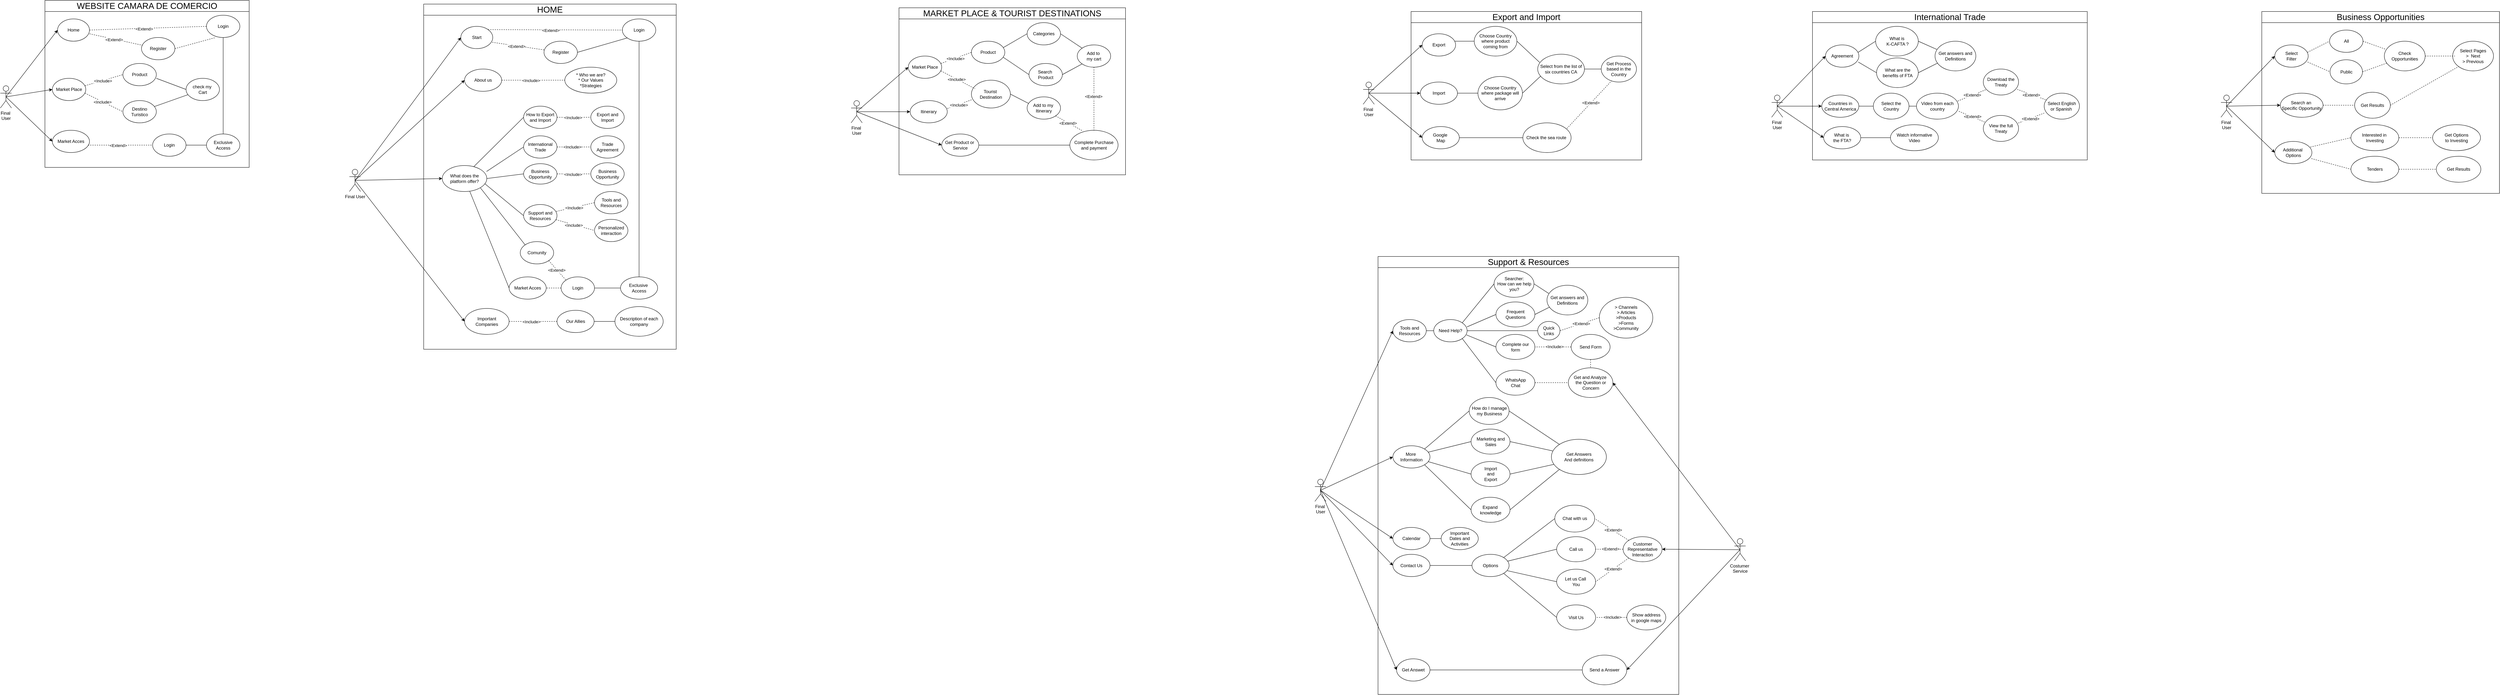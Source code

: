 <mxfile version="24.5.4" type="github">
  <diagram name="Página-1" id="w7fC5Zp9hKYYDO9BK-6T">
    <mxGraphModel dx="2647" dy="2682" grid="1" gridSize="10" guides="1" tooltips="1" connect="1" arrows="1" fold="1" page="1" pageScale="1" pageWidth="827" pageHeight="1169" math="0" shadow="0">
      <root>
        <mxCell id="0" />
        <mxCell id="1" parent="0" />
        <mxCell id="De9RV2Z6dSJTKRerltgy-2" value="&lt;span style=&quot;font-size: 23px; font-weight: 400;&quot;&gt;WEBSITE CAMARA DE COMERCIO&lt;/span&gt;" style="swimlane;whiteSpace=wrap;html=1;startSize=30;" parent="1" vertex="1">
          <mxGeometry x="310" y="-50" width="550" height="450" as="geometry" />
        </mxCell>
        <mxCell id="De9RV2Z6dSJTKRerltgy-9" value="Market Acces" style="ellipse;whiteSpace=wrap;html=1;" parent="De9RV2Z6dSJTKRerltgy-2" vertex="1">
          <mxGeometry x="20" y="350" width="100" height="60" as="geometry" />
        </mxCell>
        <mxCell id="De9RV2Z6dSJTKRerltgy-8" value="Home" style="ellipse;whiteSpace=wrap;html=1;" parent="De9RV2Z6dSJTKRerltgy-2" vertex="1">
          <mxGeometry x="34" y="50" width="86" height="60" as="geometry" />
        </mxCell>
        <mxCell id="De9RV2Z6dSJTKRerltgy-7" value="check my&amp;nbsp;&lt;div&gt;Cart&lt;/div&gt;" style="ellipse;whiteSpace=wrap;html=1;" parent="De9RV2Z6dSJTKRerltgy-2" vertex="1">
          <mxGeometry x="380" y="210" width="90" height="60" as="geometry" />
        </mxCell>
        <mxCell id="De9RV2Z6dSJTKRerltgy-6" value="Market Place" style="ellipse;whiteSpace=wrap;html=1;" parent="De9RV2Z6dSJTKRerltgy-2" vertex="1">
          <mxGeometry x="20" y="210" width="90" height="60" as="geometry" />
        </mxCell>
        <mxCell id="De9RV2Z6dSJTKRerltgy-38" value="" style="rounded=0;orthogonalLoop=1;jettySize=auto;html=1;endArrow=none;endFill=0;" parent="De9RV2Z6dSJTKRerltgy-2" source="De9RV2Z6dSJTKRerltgy-4" target="De9RV2Z6dSJTKRerltgy-7" edge="1">
          <mxGeometry relative="1" as="geometry" />
        </mxCell>
        <mxCell id="De9RV2Z6dSJTKRerltgy-4" value="Destino Turistico" style="ellipse;whiteSpace=wrap;html=1;" parent="De9RV2Z6dSJTKRerltgy-2" vertex="1">
          <mxGeometry x="210" y="270" width="90" height="60" as="geometry" />
        </mxCell>
        <mxCell id="De9RV2Z6dSJTKRerltgy-14" value="Login" style="ellipse;whiteSpace=wrap;html=1;" parent="De9RV2Z6dSJTKRerltgy-2" vertex="1">
          <mxGeometry x="435" y="40" width="90" height="60" as="geometry" />
        </mxCell>
        <mxCell id="De9RV2Z6dSJTKRerltgy-15" value="Register" style="ellipse;whiteSpace=wrap;html=1;" parent="De9RV2Z6dSJTKRerltgy-2" vertex="1">
          <mxGeometry x="260" y="100" width="90" height="60" as="geometry" />
        </mxCell>
        <mxCell id="De9RV2Z6dSJTKRerltgy-16" value="" style="endArrow=none;dashed=1;html=1;rounded=0;entryX=0;entryY=0.5;entryDx=0;entryDy=0;exitX=1;exitY=0.5;exitDx=0;exitDy=0;" parent="De9RV2Z6dSJTKRerltgy-2" source="De9RV2Z6dSJTKRerltgy-8" target="De9RV2Z6dSJTKRerltgy-14" edge="1">
          <mxGeometry width="50" height="50" relative="1" as="geometry">
            <mxPoint x="-10" y="240" as="sourcePoint" />
            <mxPoint x="40" y="190" as="targetPoint" />
          </mxGeometry>
        </mxCell>
        <mxCell id="De9RV2Z6dSJTKRerltgy-17" value="&amp;lt;Extend&amp;gt;" style="edgeLabel;html=1;align=center;verticalAlign=middle;resizable=0;points=[];" parent="De9RV2Z6dSJTKRerltgy-16" vertex="1" connectable="0">
          <mxGeometry x="-0.07" y="-1" relative="1" as="geometry">
            <mxPoint as="offset" />
          </mxGeometry>
        </mxCell>
        <mxCell id="De9RV2Z6dSJTKRerltgy-18" value="" style="endArrow=none;dashed=1;html=1;rounded=0;exitX=1;exitY=0.667;exitDx=0;exitDy=0;exitPerimeter=0;" parent="De9RV2Z6dSJTKRerltgy-2" source="De9RV2Z6dSJTKRerltgy-8" target="De9RV2Z6dSJTKRerltgy-15" edge="1">
          <mxGeometry width="50" height="50" relative="1" as="geometry">
            <mxPoint x="130" y="80" as="sourcePoint" />
            <mxPoint x="270" y="130" as="targetPoint" />
          </mxGeometry>
        </mxCell>
        <mxCell id="De9RV2Z6dSJTKRerltgy-19" value="&amp;lt;Extend&amp;gt;" style="edgeLabel;html=1;align=center;verticalAlign=middle;resizable=0;points=[];" parent="De9RV2Z6dSJTKRerltgy-18" vertex="1" connectable="0">
          <mxGeometry x="-0.07" y="-1" relative="1" as="geometry">
            <mxPoint as="offset" />
          </mxGeometry>
        </mxCell>
        <mxCell id="De9RV2Z6dSJTKRerltgy-20" value="Exclusive Access" style="ellipse;whiteSpace=wrap;html=1;" parent="De9RV2Z6dSJTKRerltgy-2" vertex="1">
          <mxGeometry x="435" y="360" width="90" height="60" as="geometry" />
        </mxCell>
        <mxCell id="De9RV2Z6dSJTKRerltgy-21" value="" style="endArrow=none;html=1;rounded=0;entryX=0;entryY=0.5;entryDx=0;entryDy=0;entryPerimeter=0;exitX=1;exitY=0.5;exitDx=0;exitDy=0;" parent="De9RV2Z6dSJTKRerltgy-2" source="EeUgki9sX9rQwSBkiSzS-1" target="De9RV2Z6dSJTKRerltgy-20" edge="1">
          <mxGeometry width="50" height="50" relative="1" as="geometry">
            <mxPoint x="400" y="400" as="sourcePoint" />
            <mxPoint x="260" y="340" as="targetPoint" />
          </mxGeometry>
        </mxCell>
        <mxCell id="De9RV2Z6dSJTKRerltgy-24" value="" style="endArrow=none;html=1;rounded=0;exitX=0.5;exitY=1;exitDx=0;exitDy=0;entryX=0.5;entryY=0;entryDx=0;entryDy=0;" parent="De9RV2Z6dSJTKRerltgy-2" source="De9RV2Z6dSJTKRerltgy-14" target="De9RV2Z6dSJTKRerltgy-20" edge="1">
          <mxGeometry width="50" height="50" relative="1" as="geometry">
            <mxPoint x="140" y="330" as="sourcePoint" />
            <mxPoint x="280" y="360" as="targetPoint" />
          </mxGeometry>
        </mxCell>
        <mxCell id="De9RV2Z6dSJTKRerltgy-29" value="" style="endArrow=none;dashed=1;html=1;rounded=0;exitX=0.978;exitY=0.667;exitDx=0;exitDy=0;exitPerimeter=0;" parent="De9RV2Z6dSJTKRerltgy-2" source="De9RV2Z6dSJTKRerltgy-6" edge="1">
          <mxGeometry width="50" height="50" relative="1" as="geometry">
            <mxPoint x="140" y="110" as="sourcePoint" />
            <mxPoint x="210" y="300" as="targetPoint" />
          </mxGeometry>
        </mxCell>
        <mxCell id="De9RV2Z6dSJTKRerltgy-30" value="&amp;lt;Include&amp;gt;" style="edgeLabel;html=1;align=center;verticalAlign=middle;resizable=0;points=[];" parent="De9RV2Z6dSJTKRerltgy-29" vertex="1" connectable="0">
          <mxGeometry x="-0.07" y="-1" relative="1" as="geometry">
            <mxPoint as="offset" />
          </mxGeometry>
        </mxCell>
        <mxCell id="De9RV2Z6dSJTKRerltgy-27" value="" style="endArrow=none;dashed=1;html=1;rounded=0;exitX=0.978;exitY=0.333;exitDx=0;exitDy=0;exitPerimeter=0;entryX=0;entryY=0.5;entryDx=0;entryDy=0;entryPerimeter=0;" parent="De9RV2Z6dSJTKRerltgy-2" source="De9RV2Z6dSJTKRerltgy-6" target="De9RV2Z6dSJTKRerltgy-26" edge="1">
          <mxGeometry width="50" height="50" relative="1" as="geometry">
            <mxPoint x="130" y="100" as="sourcePoint" />
            <mxPoint x="200" y="130" as="targetPoint" />
          </mxGeometry>
        </mxCell>
        <mxCell id="De9RV2Z6dSJTKRerltgy-28" value="&amp;lt;Include&amp;gt;" style="edgeLabel;html=1;align=center;verticalAlign=middle;resizable=0;points=[];" parent="De9RV2Z6dSJTKRerltgy-27" vertex="1" connectable="0">
          <mxGeometry x="-0.07" y="-1" relative="1" as="geometry">
            <mxPoint as="offset" />
          </mxGeometry>
        </mxCell>
        <mxCell id="De9RV2Z6dSJTKRerltgy-33" value="" style="endArrow=none;html=1;rounded=0;entryX=0;entryY=0.5;entryDx=0;entryDy=0;entryPerimeter=0;exitX=1;exitY=0.667;exitDx=0;exitDy=0;exitPerimeter=0;" parent="De9RV2Z6dSJTKRerltgy-2" source="De9RV2Z6dSJTKRerltgy-26" target="De9RV2Z6dSJTKRerltgy-7" edge="1">
          <mxGeometry width="50" height="50" relative="1" as="geometry">
            <mxPoint x="300" y="200" as="sourcePoint" />
            <mxPoint x="220" y="310" as="targetPoint" />
          </mxGeometry>
        </mxCell>
        <mxCell id="De9RV2Z6dSJTKRerltgy-26" value="Product" style="ellipse;whiteSpace=wrap;html=1;" parent="De9RV2Z6dSJTKRerltgy-2" vertex="1">
          <mxGeometry x="210" y="170" width="90" height="60" as="geometry" />
        </mxCell>
        <mxCell id="De9RV2Z6dSJTKRerltgy-40" value="" style="rounded=0;orthogonalLoop=1;jettySize=auto;html=1;dashed=1;entryX=0.278;entryY=1;entryDx=0;entryDy=0;entryPerimeter=0;exitX=1;exitY=0.5;exitDx=0;exitDy=0;endArrow=none;endFill=0;" parent="De9RV2Z6dSJTKRerltgy-2" source="De9RV2Z6dSJTKRerltgy-15" target="De9RV2Z6dSJTKRerltgy-14" edge="1">
          <mxGeometry relative="1" as="geometry">
            <mxPoint x="303" y="294" as="sourcePoint" />
            <mxPoint x="376" y="263" as="targetPoint" />
          </mxGeometry>
        </mxCell>
        <mxCell id="EeUgki9sX9rQwSBkiSzS-2" value="" style="endArrow=none;dashed=1;html=1;rounded=0;exitX=0.96;exitY=0.667;exitDx=0;exitDy=0;exitPerimeter=0;entryX=0;entryY=0.5;entryDx=0;entryDy=0;entryPerimeter=0;" edge="1" parent="De9RV2Z6dSJTKRerltgy-2" source="De9RV2Z6dSJTKRerltgy-9" target="EeUgki9sX9rQwSBkiSzS-1">
          <mxGeometry width="50" height="50" relative="1" as="geometry">
            <mxPoint x="426" y="340" as="sourcePoint" />
            <mxPoint x="745" y="340" as="targetPoint" />
          </mxGeometry>
        </mxCell>
        <mxCell id="EeUgki9sX9rQwSBkiSzS-3" value="&amp;lt;Extend&amp;gt;" style="edgeLabel;html=1;align=center;verticalAlign=middle;resizable=0;points=[];" vertex="1" connectable="0" parent="EeUgki9sX9rQwSBkiSzS-2">
          <mxGeometry x="-0.07" y="-1" relative="1" as="geometry">
            <mxPoint as="offset" />
          </mxGeometry>
        </mxCell>
        <mxCell id="EeUgki9sX9rQwSBkiSzS-1" value="Login" style="ellipse;whiteSpace=wrap;html=1;" vertex="1" parent="De9RV2Z6dSJTKRerltgy-2">
          <mxGeometry x="290" y="360" width="90" height="60" as="geometry" />
        </mxCell>
        <mxCell id="De9RV2Z6dSJTKRerltgy-3" value="Final&amp;nbsp;&lt;div&gt;User&lt;/div&gt;" style="shape=umlActor;verticalLabelPosition=bottom;verticalAlign=top;html=1;outlineConnect=0;" parent="1" vertex="1">
          <mxGeometry x="190" y="180" width="30" height="60" as="geometry" />
        </mxCell>
        <mxCell id="De9RV2Z6dSJTKRerltgy-10" value="" style="endArrow=classic;html=1;rounded=0;entryX=0;entryY=0.5;entryDx=0;entryDy=0;exitX=0.5;exitY=0.5;exitDx=0;exitDy=0;exitPerimeter=0;" parent="1" source="De9RV2Z6dSJTKRerltgy-3" target="De9RV2Z6dSJTKRerltgy-8" edge="1">
          <mxGeometry width="50" height="50" relative="1" as="geometry">
            <mxPoint x="310" y="290" as="sourcePoint" />
            <mxPoint x="360" y="240" as="targetPoint" />
          </mxGeometry>
        </mxCell>
        <mxCell id="De9RV2Z6dSJTKRerltgy-12" value="" style="endArrow=classic;html=1;rounded=0;entryX=0;entryY=0.5;entryDx=0;entryDy=0;exitX=0.5;exitY=0.5;exitDx=0;exitDy=0;exitPerimeter=0;" parent="1" source="De9RV2Z6dSJTKRerltgy-3" target="De9RV2Z6dSJTKRerltgy-6" edge="1">
          <mxGeometry width="50" height="50" relative="1" as="geometry">
            <mxPoint x="215" y="220" as="sourcePoint" />
            <mxPoint x="364" y="140" as="targetPoint" />
          </mxGeometry>
        </mxCell>
        <mxCell id="De9RV2Z6dSJTKRerltgy-13" value="" style="endArrow=classic;html=1;rounded=0;entryX=0;entryY=0.5;entryDx=0;entryDy=0;exitX=0.5;exitY=0.5;exitDx=0;exitDy=0;exitPerimeter=0;" parent="1" source="De9RV2Z6dSJTKRerltgy-3" target="De9RV2Z6dSJTKRerltgy-9" edge="1">
          <mxGeometry width="50" height="50" relative="1" as="geometry">
            <mxPoint x="220" y="230" as="sourcePoint" />
            <mxPoint x="374" y="150" as="targetPoint" />
          </mxGeometry>
        </mxCell>
        <mxCell id="De9RV2Z6dSJTKRerltgy-49" value="&lt;span style=&quot;font-size: 23px; font-weight: 400;&quot;&gt;HOME&lt;/span&gt;" style="swimlane;whiteSpace=wrap;html=1;startSize=30;" parent="1" vertex="1">
          <mxGeometry x="1330" y="-40" width="680" height="930" as="geometry" />
        </mxCell>
        <mxCell id="De9RV2Z6dSJTKRerltgy-50" value="About us" style="ellipse;whiteSpace=wrap;html=1;" parent="De9RV2Z6dSJTKRerltgy-49" vertex="1">
          <mxGeometry x="110" y="175" width="100" height="60" as="geometry" />
        </mxCell>
        <mxCell id="De9RV2Z6dSJTKRerltgy-52" value="Business Opportunity" style="ellipse;whiteSpace=wrap;html=1;" parent="De9RV2Z6dSJTKRerltgy-49" vertex="1">
          <mxGeometry x="450" y="427.5" width="90" height="60" as="geometry" />
        </mxCell>
        <mxCell id="De9RV2Z6dSJTKRerltgy-53" value="What does the platform offer?" style="ellipse;whiteSpace=wrap;html=1;" parent="De9RV2Z6dSJTKRerltgy-49" vertex="1">
          <mxGeometry x="50" y="435" width="120" height="70" as="geometry" />
        </mxCell>
        <mxCell id="De9RV2Z6dSJTKRerltgy-55" value="Business Opportunity" style="ellipse;whiteSpace=wrap;html=1;" parent="De9RV2Z6dSJTKRerltgy-49" vertex="1">
          <mxGeometry x="269" y="430" width="90" height="55" as="geometry" />
        </mxCell>
        <mxCell id="De9RV2Z6dSJTKRerltgy-56" value="Login" style="ellipse;whiteSpace=wrap;html=1;" parent="De9RV2Z6dSJTKRerltgy-49" vertex="1">
          <mxGeometry x="535" y="40" width="90" height="60" as="geometry" />
        </mxCell>
        <mxCell id="De9RV2Z6dSJTKRerltgy-57" value="Register" style="ellipse;whiteSpace=wrap;html=1;" parent="De9RV2Z6dSJTKRerltgy-49" vertex="1">
          <mxGeometry x="324" y="100" width="90" height="60" as="geometry" />
        </mxCell>
        <mxCell id="De9RV2Z6dSJTKRerltgy-58" value="" style="endArrow=none;dashed=1;html=1;rounded=0;entryX=0;entryY=0.5;entryDx=0;entryDy=0;exitX=1;exitY=0;exitDx=0;exitDy=0;" parent="De9RV2Z6dSJTKRerltgy-49" source="De9RV2Z6dSJTKRerltgy-77" target="De9RV2Z6dSJTKRerltgy-56" edge="1">
          <mxGeometry width="50" height="50" relative="1" as="geometry">
            <mxPoint x="-10" y="240" as="sourcePoint" />
            <mxPoint x="40" y="190" as="targetPoint" />
          </mxGeometry>
        </mxCell>
        <mxCell id="De9RV2Z6dSJTKRerltgy-59" value="&amp;lt;Extend&amp;gt;" style="edgeLabel;html=1;align=center;verticalAlign=middle;resizable=0;points=[];" parent="De9RV2Z6dSJTKRerltgy-58" vertex="1" connectable="0">
          <mxGeometry x="-0.07" y="-1" relative="1" as="geometry">
            <mxPoint as="offset" />
          </mxGeometry>
        </mxCell>
        <mxCell id="De9RV2Z6dSJTKRerltgy-60" value="" style="endArrow=none;dashed=1;html=1;rounded=0;exitX=0.984;exitY=0.715;exitDx=0;exitDy=0;exitPerimeter=0;" parent="De9RV2Z6dSJTKRerltgy-49" source="De9RV2Z6dSJTKRerltgy-77" target="De9RV2Z6dSJTKRerltgy-57" edge="1">
          <mxGeometry width="50" height="50" relative="1" as="geometry">
            <mxPoint x="130" y="80" as="sourcePoint" />
            <mxPoint x="270" y="130" as="targetPoint" />
          </mxGeometry>
        </mxCell>
        <mxCell id="De9RV2Z6dSJTKRerltgy-61" value="&amp;lt;Extend&amp;gt;" style="edgeLabel;html=1;align=center;verticalAlign=middle;resizable=0;points=[];" parent="De9RV2Z6dSJTKRerltgy-60" vertex="1" connectable="0">
          <mxGeometry x="-0.07" y="-1" relative="1" as="geometry">
            <mxPoint as="offset" />
          </mxGeometry>
        </mxCell>
        <mxCell id="De9RV2Z6dSJTKRerltgy-66" value="" style="endArrow=none;html=1;rounded=0;exitX=1;exitY=0.5;exitDx=0;exitDy=0;entryX=0;entryY=0.5;entryDx=0;entryDy=0;" parent="De9RV2Z6dSJTKRerltgy-49" source="De9RV2Z6dSJTKRerltgy-53" target="De9RV2Z6dSJTKRerltgy-55" edge="1">
          <mxGeometry width="50" height="50" relative="1" as="geometry">
            <mxPoint x="200" y="200" as="sourcePoint" />
            <mxPoint x="270" y="390" as="targetPoint" />
          </mxGeometry>
        </mxCell>
        <mxCell id="De9RV2Z6dSJTKRerltgy-68" value="" style="endArrow=none;html=1;rounded=0;exitX=0.994;exitY=0.229;exitDx=0;exitDy=0;exitPerimeter=0;entryX=0;entryY=0.5;entryDx=0;entryDy=0;entryPerimeter=0;" parent="De9RV2Z6dSJTKRerltgy-49" source="De9RV2Z6dSJTKRerltgy-53" target="De9RV2Z6dSJTKRerltgy-71" edge="1">
          <mxGeometry width="50" height="50" relative="1" as="geometry">
            <mxPoint x="190" y="190" as="sourcePoint" />
            <mxPoint x="260" y="220" as="targetPoint" />
          </mxGeometry>
        </mxCell>
        <mxCell id="De9RV2Z6dSJTKRerltgy-70" value="" style="endArrow=none;dashed=1;html=1;rounded=0;entryX=0;entryY=0.5;entryDx=0;entryDy=0;exitX=1;exitY=0.5;exitDx=0;exitDy=0;" parent="De9RV2Z6dSJTKRerltgy-49" source="De9RV2Z6dSJTKRerltgy-71" target="EeUgki9sX9rQwSBkiSzS-13" edge="1">
          <mxGeometry width="50" height="50" relative="1" as="geometry">
            <mxPoint x="359" y="395" as="sourcePoint" />
            <mxPoint x="309" y="525" as="targetPoint" />
          </mxGeometry>
        </mxCell>
        <mxCell id="De9RV2Z6dSJTKRerltgy-71" value="International&lt;div&gt;Trade&lt;/div&gt;" style="ellipse;whiteSpace=wrap;html=1;" parent="De9RV2Z6dSJTKRerltgy-49" vertex="1">
          <mxGeometry x="269" y="355" width="90" height="60" as="geometry" />
        </mxCell>
        <mxCell id="De9RV2Z6dSJTKRerltgy-72" value="" style="rounded=0;orthogonalLoop=1;jettySize=auto;html=1;entryX=0;entryY=1;entryDx=0;entryDy=0;exitX=1;exitY=0.5;exitDx=0;exitDy=0;endArrow=none;endFill=0;" parent="De9RV2Z6dSJTKRerltgy-49" source="De9RV2Z6dSJTKRerltgy-57" target="De9RV2Z6dSJTKRerltgy-56" edge="1">
          <mxGeometry relative="1" as="geometry">
            <mxPoint x="303" y="294" as="sourcePoint" />
            <mxPoint x="376" y="263" as="targetPoint" />
          </mxGeometry>
        </mxCell>
        <mxCell id="De9RV2Z6dSJTKRerltgy-77" value="Start" style="ellipse;whiteSpace=wrap;html=1;" parent="De9RV2Z6dSJTKRerltgy-49" vertex="1">
          <mxGeometry x="100" y="60" width="86" height="60" as="geometry" />
        </mxCell>
        <mxCell id="De9RV2Z6dSJTKRerltgy-82" value="Support and Resources" style="ellipse;whiteSpace=wrap;html=1;" parent="De9RV2Z6dSJTKRerltgy-49" vertex="1">
          <mxGeometry x="269" y="540" width="90" height="60" as="geometry" />
        </mxCell>
        <mxCell id="De9RV2Z6dSJTKRerltgy-83" value="Comunity" style="ellipse;whiteSpace=wrap;html=1;" parent="De9RV2Z6dSJTKRerltgy-49" vertex="1">
          <mxGeometry x="260" y="640" width="90" height="60" as="geometry" />
        </mxCell>
        <mxCell id="De9RV2Z6dSJTKRerltgy-85" value="How to Export and Import" style="ellipse;whiteSpace=wrap;html=1;" parent="De9RV2Z6dSJTKRerltgy-49" vertex="1">
          <mxGeometry x="269" y="275" width="90" height="60" as="geometry" />
        </mxCell>
        <mxCell id="De9RV2Z6dSJTKRerltgy-86" value="Market Acces" style="ellipse;whiteSpace=wrap;html=1;" parent="De9RV2Z6dSJTKRerltgy-49" vertex="1">
          <mxGeometry x="230" y="735" width="100" height="60" as="geometry" />
        </mxCell>
        <mxCell id="De9RV2Z6dSJTKRerltgy-89" value="Exclusive&amp;nbsp;&lt;div&gt;Access&lt;/div&gt;" style="ellipse;whiteSpace=wrap;html=1;" parent="De9RV2Z6dSJTKRerltgy-49" vertex="1">
          <mxGeometry x="530" y="735" width="100" height="60" as="geometry" />
        </mxCell>
        <mxCell id="De9RV2Z6dSJTKRerltgy-90" value="" style="rounded=0;orthogonalLoop=1;jettySize=auto;html=1;entryX=0.5;entryY=1;entryDx=0;entryDy=0;exitX=0.5;exitY=0;exitDx=0;exitDy=0;endArrow=none;endFill=0;" parent="De9RV2Z6dSJTKRerltgy-49" source="De9RV2Z6dSJTKRerltgy-89" target="De9RV2Z6dSJTKRerltgy-56" edge="1">
          <mxGeometry relative="1" as="geometry">
            <mxPoint x="424" y="140" as="sourcePoint" />
            <mxPoint x="535" y="110" as="targetPoint" />
          </mxGeometry>
        </mxCell>
        <mxCell id="De9RV2Z6dSJTKRerltgy-91" value="" style="rounded=0;orthogonalLoop=1;jettySize=auto;html=1;dashed=1;entryX=1;entryY=0.5;entryDx=0;entryDy=0;exitX=0;exitY=0.5;exitDx=0;exitDy=0;endArrow=none;endFill=0;" parent="De9RV2Z6dSJTKRerltgy-49" source="EeUgki9sX9rQwSBkiSzS-7" target="De9RV2Z6dSJTKRerltgy-86" edge="1">
          <mxGeometry relative="1" as="geometry">
            <mxPoint x="555" y="745" as="sourcePoint" />
            <mxPoint x="555" y="315" as="targetPoint" />
          </mxGeometry>
        </mxCell>
        <mxCell id="De9RV2Z6dSJTKRerltgy-152" value="* Who we are?&lt;div&gt;* Our Values&lt;/div&gt;&lt;div&gt;*Strategies&lt;/div&gt;" style="ellipse;whiteSpace=wrap;html=1;" parent="De9RV2Z6dSJTKRerltgy-49" vertex="1">
          <mxGeometry x="380" y="170" width="140" height="70" as="geometry" />
        </mxCell>
        <mxCell id="De9RV2Z6dSJTKRerltgy-148" value="" style="endArrow=none;html=1;rounded=0;exitX=1;exitY=1;exitDx=0;exitDy=0;entryX=0;entryY=0;entryDx=0;entryDy=0;" parent="De9RV2Z6dSJTKRerltgy-49" source="De9RV2Z6dSJTKRerltgy-53" target="De9RV2Z6dSJTKRerltgy-83" edge="1">
          <mxGeometry width="50" height="50" relative="1" as="geometry">
            <mxPoint x="138" y="330" as="sourcePoint" />
            <mxPoint x="240" y="470" as="targetPoint" />
          </mxGeometry>
        </mxCell>
        <mxCell id="De9RV2Z6dSJTKRerltgy-92" value="" style="endArrow=none;html=1;rounded=0;entryX=0;entryY=0.5;entryDx=0;entryDy=0;exitX=0.952;exitY=0.694;exitDx=0;exitDy=0;exitPerimeter=0;" parent="De9RV2Z6dSJTKRerltgy-49" source="De9RV2Z6dSJTKRerltgy-53" target="De9RV2Z6dSJTKRerltgy-82" edge="1">
          <mxGeometry width="50" height="50" relative="1" as="geometry">
            <mxPoint x="170" y="460" as="sourcePoint" />
            <mxPoint x="250" y="340" as="targetPoint" />
          </mxGeometry>
        </mxCell>
        <mxCell id="De9RV2Z6dSJTKRerltgy-153" value="" style="endArrow=none;html=1;rounded=0;exitX=0.708;exitY=0.043;exitDx=0;exitDy=0;exitPerimeter=0;entryX=0;entryY=0.5;entryDx=0;entryDy=0;" parent="De9RV2Z6dSJTKRerltgy-49" source="De9RV2Z6dSJTKRerltgy-53" target="De9RV2Z6dSJTKRerltgy-85" edge="1">
          <mxGeometry width="50" height="50" relative="1" as="geometry">
            <mxPoint x="151" y="434" as="sourcePoint" />
            <mxPoint x="250" y="360" as="targetPoint" />
          </mxGeometry>
        </mxCell>
        <mxCell id="EeUgki9sX9rQwSBkiSzS-4" value="" style="endArrow=none;dashed=1;html=1;rounded=0;exitX=1;exitY=0.5;exitDx=0;exitDy=0;entryX=0;entryY=0.5;entryDx=0;entryDy=0;" edge="1" parent="De9RV2Z6dSJTKRerltgy-49" source="De9RV2Z6dSJTKRerltgy-50" target="De9RV2Z6dSJTKRerltgy-152">
          <mxGeometry width="50" height="50" relative="1" as="geometry">
            <mxPoint x="149" y="103" as="sourcePoint" />
            <mxPoint x="335" y="133" as="targetPoint" />
          </mxGeometry>
        </mxCell>
        <mxCell id="EeUgki9sX9rQwSBkiSzS-5" value="&amp;lt;Include&amp;gt;" style="edgeLabel;html=1;align=center;verticalAlign=middle;resizable=0;points=[];" vertex="1" connectable="0" parent="EeUgki9sX9rQwSBkiSzS-4">
          <mxGeometry x="-0.07" y="-1" relative="1" as="geometry">
            <mxPoint as="offset" />
          </mxGeometry>
        </mxCell>
        <mxCell id="EeUgki9sX9rQwSBkiSzS-8" value="" style="endArrow=none;html=1;rounded=0;entryX=0;entryY=0.5;entryDx=0;entryDy=0;" edge="1" parent="De9RV2Z6dSJTKRerltgy-49" source="De9RV2Z6dSJTKRerltgy-53" target="De9RV2Z6dSJTKRerltgy-86">
          <mxGeometry width="50" height="50" relative="1" as="geometry">
            <mxPoint x="157" y="481" as="sourcePoint" />
            <mxPoint x="250" y="580" as="targetPoint" />
          </mxGeometry>
        </mxCell>
        <mxCell id="EeUgki9sX9rQwSBkiSzS-9" value="" style="rounded=0;orthogonalLoop=1;jettySize=auto;html=1;entryX=1;entryY=0.5;entryDx=0;entryDy=0;exitX=0;exitY=0.5;exitDx=0;exitDy=0;endArrow=none;endFill=0;" edge="1" parent="De9RV2Z6dSJTKRerltgy-49" source="De9RV2Z6dSJTKRerltgy-89" target="EeUgki9sX9rQwSBkiSzS-7">
          <mxGeometry relative="1" as="geometry">
            <mxPoint x="1825" y="725" as="sourcePoint" />
            <mxPoint x="1660" y="725" as="targetPoint" />
          </mxGeometry>
        </mxCell>
        <mxCell id="EeUgki9sX9rQwSBkiSzS-7" value="Login" style="ellipse;whiteSpace=wrap;html=1;" vertex="1" parent="De9RV2Z6dSJTKRerltgy-49">
          <mxGeometry x="370" y="735" width="90" height="60" as="geometry" />
        </mxCell>
        <mxCell id="EeUgki9sX9rQwSBkiSzS-10" value="Export and Import" style="ellipse;whiteSpace=wrap;html=1;" vertex="1" parent="De9RV2Z6dSJTKRerltgy-49">
          <mxGeometry x="450" y="275" width="90" height="60" as="geometry" />
        </mxCell>
        <mxCell id="EeUgki9sX9rQwSBkiSzS-11" value="" style="endArrow=none;dashed=1;html=1;rounded=0;exitX=1;exitY=0.5;exitDx=0;exitDy=0;entryX=0;entryY=0.5;entryDx=0;entryDy=0;" edge="1" parent="De9RV2Z6dSJTKRerltgy-49" source="De9RV2Z6dSJTKRerltgy-85" target="EeUgki9sX9rQwSBkiSzS-10">
          <mxGeometry width="50" height="50" relative="1" as="geometry">
            <mxPoint x="190" y="250" as="sourcePoint" />
            <mxPoint x="390" y="250" as="targetPoint" />
          </mxGeometry>
        </mxCell>
        <mxCell id="EeUgki9sX9rQwSBkiSzS-12" value="&amp;lt;Include&amp;gt;" style="edgeLabel;html=1;align=center;verticalAlign=middle;resizable=0;points=[];" vertex="1" connectable="0" parent="EeUgki9sX9rQwSBkiSzS-11">
          <mxGeometry x="-0.07" y="-1" relative="1" as="geometry">
            <mxPoint as="offset" />
          </mxGeometry>
        </mxCell>
        <mxCell id="EeUgki9sX9rQwSBkiSzS-13" value="Trade Agreement" style="ellipse;whiteSpace=wrap;html=1;" vertex="1" parent="De9RV2Z6dSJTKRerltgy-49">
          <mxGeometry x="450" y="355" width="90" height="60" as="geometry" />
        </mxCell>
        <mxCell id="EeUgki9sX9rQwSBkiSzS-16" value="&amp;lt;Include&amp;gt;" style="edgeLabel;html=1;align=center;verticalAlign=middle;resizable=0;points=[];" vertex="1" connectable="0" parent="De9RV2Z6dSJTKRerltgy-49">
          <mxGeometry x="400.005" y="385" as="geometry" />
        </mxCell>
        <mxCell id="EeUgki9sX9rQwSBkiSzS-17" value="" style="endArrow=none;dashed=1;html=1;rounded=0;exitX=1;exitY=0.5;exitDx=0;exitDy=0;entryX=0;entryY=0.5;entryDx=0;entryDy=0;" edge="1" parent="De9RV2Z6dSJTKRerltgy-49" source="De9RV2Z6dSJTKRerltgy-55" target="De9RV2Z6dSJTKRerltgy-52">
          <mxGeometry width="50" height="50" relative="1" as="geometry">
            <mxPoint x="354" y="500" as="sourcePoint" />
            <mxPoint x="445" y="500" as="targetPoint" />
          </mxGeometry>
        </mxCell>
        <mxCell id="EeUgki9sX9rQwSBkiSzS-18" value="&amp;lt;Include&amp;gt;" style="edgeLabel;html=1;align=center;verticalAlign=middle;resizable=0;points=[];" vertex="1" connectable="0" parent="EeUgki9sX9rQwSBkiSzS-17">
          <mxGeometry x="-0.07" y="-1" relative="1" as="geometry">
            <mxPoint as="offset" />
          </mxGeometry>
        </mxCell>
        <mxCell id="EeUgki9sX9rQwSBkiSzS-19" value="Tools and Resources" style="ellipse;whiteSpace=wrap;html=1;" vertex="1" parent="De9RV2Z6dSJTKRerltgy-49">
          <mxGeometry x="460" y="505" width="90" height="60" as="geometry" />
        </mxCell>
        <mxCell id="EeUgki9sX9rQwSBkiSzS-24" value="" style="endArrow=none;dashed=1;html=1;rounded=0;exitX=0.979;exitY=0.311;exitDx=0;exitDy=0;entryX=0;entryY=0.5;entryDx=0;entryDy=0;exitPerimeter=0;" edge="1" parent="De9RV2Z6dSJTKRerltgy-49" source="De9RV2Z6dSJTKRerltgy-82" target="EeUgki9sX9rQwSBkiSzS-19">
          <mxGeometry width="50" height="50" relative="1" as="geometry">
            <mxPoint x="359" y="534.5" as="sourcePoint" />
            <mxPoint x="450" y="534.5" as="targetPoint" />
          </mxGeometry>
        </mxCell>
        <mxCell id="EeUgki9sX9rQwSBkiSzS-25" value="&amp;lt;Include&amp;gt;" style="edgeLabel;html=1;align=center;verticalAlign=middle;resizable=0;points=[];" vertex="1" connectable="0" parent="EeUgki9sX9rQwSBkiSzS-24">
          <mxGeometry x="-0.07" y="-1" relative="1" as="geometry">
            <mxPoint as="offset" />
          </mxGeometry>
        </mxCell>
        <mxCell id="EeUgki9sX9rQwSBkiSzS-22" value="" style="endArrow=none;dashed=1;html=1;rounded=0;exitX=1;exitY=1;exitDx=0;exitDy=0;entryX=0;entryY=0;entryDx=0;entryDy=0;" edge="1" parent="De9RV2Z6dSJTKRerltgy-49" source="De9RV2Z6dSJTKRerltgy-83" target="EeUgki9sX9rQwSBkiSzS-7">
          <mxGeometry width="50" height="50" relative="1" as="geometry">
            <mxPoint x="359" y="679.5" as="sourcePoint" />
            <mxPoint x="460" y="680" as="targetPoint" />
          </mxGeometry>
        </mxCell>
        <mxCell id="EeUgki9sX9rQwSBkiSzS-23" value="&amp;lt;Extend&amp;gt;" style="edgeLabel;html=1;align=center;verticalAlign=middle;resizable=0;points=[];" vertex="1" connectable="0" parent="EeUgki9sX9rQwSBkiSzS-22">
          <mxGeometry x="-0.07" y="-1" relative="1" as="geometry">
            <mxPoint as="offset" />
          </mxGeometry>
        </mxCell>
        <mxCell id="EeUgki9sX9rQwSBkiSzS-26" value="Personalized interaction" style="ellipse;whiteSpace=wrap;html=1;" vertex="1" parent="De9RV2Z6dSJTKRerltgy-49">
          <mxGeometry x="460" y="580" width="90" height="60" as="geometry" />
        </mxCell>
        <mxCell id="EeUgki9sX9rQwSBkiSzS-27" value="" style="endArrow=none;dashed=1;html=1;rounded=0;exitX=0.967;exitY=0.68;exitDx=0;exitDy=0;entryX=0;entryY=0.5;entryDx=0;entryDy=0;exitPerimeter=0;" edge="1" parent="De9RV2Z6dSJTKRerltgy-49" source="De9RV2Z6dSJTKRerltgy-82" target="EeUgki9sX9rQwSBkiSzS-26">
          <mxGeometry width="50" height="50" relative="1" as="geometry">
            <mxPoint x="369" y="545" as="sourcePoint" />
            <mxPoint x="470" y="545" as="targetPoint" />
          </mxGeometry>
        </mxCell>
        <mxCell id="EeUgki9sX9rQwSBkiSzS-28" value="&amp;lt;Include&amp;gt;" style="edgeLabel;html=1;align=center;verticalAlign=middle;resizable=0;points=[];" vertex="1" connectable="0" parent="EeUgki9sX9rQwSBkiSzS-27">
          <mxGeometry x="-0.07" y="-1" relative="1" as="geometry">
            <mxPoint as="offset" />
          </mxGeometry>
        </mxCell>
        <mxCell id="EeUgki9sX9rQwSBkiSzS-29" value="Important&lt;div&gt;Companies&lt;/div&gt;" style="ellipse;whiteSpace=wrap;html=1;" vertex="1" parent="De9RV2Z6dSJTKRerltgy-49">
          <mxGeometry x="110" y="820" width="120" height="70" as="geometry" />
        </mxCell>
        <mxCell id="EeUgki9sX9rQwSBkiSzS-31" value="Our Allies" style="ellipse;whiteSpace=wrap;html=1;" vertex="1" parent="De9RV2Z6dSJTKRerltgy-49">
          <mxGeometry x="359" y="825" width="100" height="60" as="geometry" />
        </mxCell>
        <mxCell id="EeUgki9sX9rQwSBkiSzS-32" value="Description of each company" style="ellipse;whiteSpace=wrap;html=1;" vertex="1" parent="De9RV2Z6dSJTKRerltgy-49">
          <mxGeometry x="515" y="815" width="130" height="80" as="geometry" />
        </mxCell>
        <mxCell id="EeUgki9sX9rQwSBkiSzS-34" value="" style="endArrow=none;dashed=1;html=1;rounded=0;exitX=1;exitY=0.5;exitDx=0;exitDy=0;entryX=0;entryY=0.5;entryDx=0;entryDy=0;" edge="1" parent="De9RV2Z6dSJTKRerltgy-49" source="EeUgki9sX9rQwSBkiSzS-29" target="EeUgki9sX9rQwSBkiSzS-31">
          <mxGeometry width="50" height="50" relative="1" as="geometry">
            <mxPoint x="366" y="591" as="sourcePoint" />
            <mxPoint x="470" y="620" as="targetPoint" />
          </mxGeometry>
        </mxCell>
        <mxCell id="EeUgki9sX9rQwSBkiSzS-35" value="&amp;lt;Include&amp;gt;" style="edgeLabel;html=1;align=center;verticalAlign=middle;resizable=0;points=[];" vertex="1" connectable="0" parent="EeUgki9sX9rQwSBkiSzS-34">
          <mxGeometry x="-0.07" y="-1" relative="1" as="geometry">
            <mxPoint as="offset" />
          </mxGeometry>
        </mxCell>
        <mxCell id="EeUgki9sX9rQwSBkiSzS-36" value="" style="rounded=0;orthogonalLoop=1;jettySize=auto;html=1;entryX=1;entryY=0.5;entryDx=0;entryDy=0;exitX=0;exitY=0.5;exitDx=0;exitDy=0;endArrow=none;endFill=0;" edge="1" parent="De9RV2Z6dSJTKRerltgy-49" source="EeUgki9sX9rQwSBkiSzS-32" target="EeUgki9sX9rQwSBkiSzS-31">
          <mxGeometry relative="1" as="geometry">
            <mxPoint x="380" y="775" as="sourcePoint" />
            <mxPoint x="340" y="775" as="targetPoint" />
          </mxGeometry>
        </mxCell>
        <mxCell id="De9RV2Z6dSJTKRerltgy-73" value="Final User" style="shape=umlActor;verticalLabelPosition=bottom;verticalAlign=top;html=1;outlineConnect=0;" parent="1" vertex="1">
          <mxGeometry x="1130" y="405" width="30" height="60" as="geometry" />
        </mxCell>
        <mxCell id="De9RV2Z6dSJTKRerltgy-74" value="" style="endArrow=classic;html=1;rounded=0;entryX=0;entryY=0.5;entryDx=0;entryDy=0;exitX=0.5;exitY=0.5;exitDx=0;exitDy=0;exitPerimeter=0;" parent="1" source="De9RV2Z6dSJTKRerltgy-73" target="De9RV2Z6dSJTKRerltgy-77" edge="1">
          <mxGeometry width="50" height="50" relative="1" as="geometry">
            <mxPoint x="1330" y="300" as="sourcePoint" />
            <mxPoint x="1364" y="40" as="targetPoint" />
          </mxGeometry>
        </mxCell>
        <mxCell id="De9RV2Z6dSJTKRerltgy-75" value="" style="endArrow=classic;html=1;rounded=0;entryX=0;entryY=0.5;entryDx=0;entryDy=0;exitX=0.5;exitY=0.5;exitDx=0;exitDy=0;exitPerimeter=0;" parent="1" source="De9RV2Z6dSJTKRerltgy-73" target="De9RV2Z6dSJTKRerltgy-53" edge="1">
          <mxGeometry width="50" height="50" relative="1" as="geometry">
            <mxPoint x="1235" y="230" as="sourcePoint" />
            <mxPoint x="1384" y="150" as="targetPoint" />
          </mxGeometry>
        </mxCell>
        <mxCell id="De9RV2Z6dSJTKRerltgy-76" value="" style="endArrow=classic;html=1;rounded=0;entryX=0;entryY=0.5;entryDx=0;entryDy=0;exitX=0.5;exitY=0.5;exitDx=0;exitDy=0;exitPerimeter=0;" parent="1" source="De9RV2Z6dSJTKRerltgy-73" target="De9RV2Z6dSJTKRerltgy-50" edge="1">
          <mxGeometry width="50" height="50" relative="1" as="geometry">
            <mxPoint x="1240" y="240" as="sourcePoint" />
            <mxPoint x="1394" y="160" as="targetPoint" />
          </mxGeometry>
        </mxCell>
        <mxCell id="EeUgki9sX9rQwSBkiSzS-33" value="" style="endArrow=classic;html=1;rounded=0;entryX=0;entryY=0.5;entryDx=0;entryDy=0;exitX=0.5;exitY=0.5;exitDx=0;exitDy=0;exitPerimeter=0;" edge="1" parent="1" source="De9RV2Z6dSJTKRerltgy-73" target="EeUgki9sX9rQwSBkiSzS-29">
          <mxGeometry width="50" height="50" relative="1" as="geometry">
            <mxPoint x="1215" y="220" as="sourcePoint" />
            <mxPoint x="1390" y="440" as="targetPoint" />
          </mxGeometry>
        </mxCell>
        <mxCell id="EeUgki9sX9rQwSBkiSzS-39" value="&lt;span style=&quot;font-size: 23px; font-weight: 400;&quot;&gt;MARKET PLACE &amp;amp; TOURIST DESTINATIONS&lt;/span&gt;" style="swimlane;whiteSpace=wrap;html=1;startSize=30;" vertex="1" parent="1">
          <mxGeometry x="2610" y="-30" width="610" height="450" as="geometry" />
        </mxCell>
        <mxCell id="EeUgki9sX9rQwSBkiSzS-40" value="Itinerary" style="ellipse;whiteSpace=wrap;html=1;" vertex="1" parent="EeUgki9sX9rQwSBkiSzS-39">
          <mxGeometry x="30" y="250" width="100" height="60" as="geometry" />
        </mxCell>
        <mxCell id="EeUgki9sX9rQwSBkiSzS-42" value="Categories" style="ellipse;whiteSpace=wrap;html=1;" vertex="1" parent="EeUgki9sX9rQwSBkiSzS-39">
          <mxGeometry x="345" y="40" width="90" height="60" as="geometry" />
        </mxCell>
        <mxCell id="EeUgki9sX9rQwSBkiSzS-43" value="Market Place" style="ellipse;whiteSpace=wrap;html=1;" vertex="1" parent="EeUgki9sX9rQwSBkiSzS-39">
          <mxGeometry x="25" y="130" width="90" height="60" as="geometry" />
        </mxCell>
        <mxCell id="EeUgki9sX9rQwSBkiSzS-44" value="" style="rounded=0;orthogonalLoop=1;jettySize=auto;html=1;endArrow=none;endFill=0;exitX=1;exitY=0.5;exitDx=0;exitDy=0;entryX=0.069;entryY=0.314;entryDx=0;entryDy=0;entryPerimeter=0;" edge="1" parent="EeUgki9sX9rQwSBkiSzS-39" source="EeUgki9sX9rQwSBkiSzS-45" target="EeUgki9sX9rQwSBkiSzS-82">
          <mxGeometry relative="1" as="geometry">
            <mxPoint x="390" y="240" as="targetPoint" />
          </mxGeometry>
        </mxCell>
        <mxCell id="EeUgki9sX9rQwSBkiSzS-45" value="Tourist&amp;nbsp;&lt;div&gt;Destination&lt;/div&gt;" style="ellipse;whiteSpace=wrap;html=1;" vertex="1" parent="EeUgki9sX9rQwSBkiSzS-39">
          <mxGeometry x="195" y="195" width="105" height="75" as="geometry" />
        </mxCell>
        <mxCell id="EeUgki9sX9rQwSBkiSzS-55" value="" style="endArrow=none;dashed=1;html=1;rounded=0;exitX=0.978;exitY=0.667;exitDx=0;exitDy=0;exitPerimeter=0;entryX=0.092;entryY=0.307;entryDx=0;entryDy=0;entryPerimeter=0;" edge="1" parent="EeUgki9sX9rQwSBkiSzS-39" source="EeUgki9sX9rQwSBkiSzS-43" target="EeUgki9sX9rQwSBkiSzS-45">
          <mxGeometry width="50" height="50" relative="1" as="geometry">
            <mxPoint x="140" y="10" as="sourcePoint" />
            <mxPoint x="180" y="240" as="targetPoint" />
          </mxGeometry>
        </mxCell>
        <mxCell id="EeUgki9sX9rQwSBkiSzS-56" value="&amp;lt;Include&amp;gt;" style="edgeLabel;html=1;align=center;verticalAlign=middle;resizable=0;points=[];" vertex="1" connectable="0" parent="EeUgki9sX9rQwSBkiSzS-55">
          <mxGeometry x="-0.07" y="-1" relative="1" as="geometry">
            <mxPoint as="offset" />
          </mxGeometry>
        </mxCell>
        <mxCell id="EeUgki9sX9rQwSBkiSzS-57" value="" style="endArrow=none;dashed=1;html=1;rounded=0;exitX=0.978;exitY=0.333;exitDx=0;exitDy=0;exitPerimeter=0;entryX=0;entryY=0.5;entryDx=0;entryDy=0;entryPerimeter=0;" edge="1" parent="EeUgki9sX9rQwSBkiSzS-39" source="EeUgki9sX9rQwSBkiSzS-43" target="EeUgki9sX9rQwSBkiSzS-60">
          <mxGeometry width="50" height="50" relative="1" as="geometry">
            <mxPoint x="130" as="sourcePoint" />
            <mxPoint x="200" y="30" as="targetPoint" />
          </mxGeometry>
        </mxCell>
        <mxCell id="EeUgki9sX9rQwSBkiSzS-58" value="&amp;lt;Include&amp;gt;" style="edgeLabel;html=1;align=center;verticalAlign=middle;resizable=0;points=[];" vertex="1" connectable="0" parent="EeUgki9sX9rQwSBkiSzS-57">
          <mxGeometry x="-0.07" y="-1" relative="1" as="geometry">
            <mxPoint as="offset" />
          </mxGeometry>
        </mxCell>
        <mxCell id="EeUgki9sX9rQwSBkiSzS-59" value="" style="endArrow=none;html=1;rounded=0;entryX=0;entryY=0.5;entryDx=0;entryDy=0;entryPerimeter=0;exitX=0.94;exitY=0.3;exitDx=0;exitDy=0;exitPerimeter=0;" edge="1" parent="EeUgki9sX9rQwSBkiSzS-39" source="EeUgki9sX9rQwSBkiSzS-60" target="EeUgki9sX9rQwSBkiSzS-42">
          <mxGeometry width="50" height="50" relative="1" as="geometry">
            <mxPoint x="300" y="100" as="sourcePoint" />
            <mxPoint x="220" y="210" as="targetPoint" />
          </mxGeometry>
        </mxCell>
        <mxCell id="EeUgki9sX9rQwSBkiSzS-60" value="Product" style="ellipse;whiteSpace=wrap;html=1;" vertex="1" parent="EeUgki9sX9rQwSBkiSzS-39">
          <mxGeometry x="195" y="90" width="90" height="60" as="geometry" />
        </mxCell>
        <mxCell id="EeUgki9sX9rQwSBkiSzS-62" value="" style="endArrow=none;dashed=1;html=1;rounded=0;exitX=1.003;exitY=0.356;exitDx=0;exitDy=0;exitPerimeter=0;entryX=0.008;entryY=0.703;entryDx=0;entryDy=0;entryPerimeter=0;" edge="1" parent="EeUgki9sX9rQwSBkiSzS-39" source="EeUgki9sX9rQwSBkiSzS-40" target="EeUgki9sX9rQwSBkiSzS-45">
          <mxGeometry width="50" height="50" relative="1" as="geometry">
            <mxPoint x="426" y="240" as="sourcePoint" />
            <mxPoint x="745" y="240" as="targetPoint" />
          </mxGeometry>
        </mxCell>
        <mxCell id="EeUgki9sX9rQwSBkiSzS-63" value="&amp;lt;Include&amp;gt;" style="edgeLabel;html=1;align=center;verticalAlign=middle;resizable=0;points=[];" vertex="1" connectable="0" parent="EeUgki9sX9rQwSBkiSzS-62">
          <mxGeometry x="-0.07" y="-1" relative="1" as="geometry">
            <mxPoint as="offset" />
          </mxGeometry>
        </mxCell>
        <mxCell id="EeUgki9sX9rQwSBkiSzS-87" value="" style="edgeLabel;html=1;align=center;verticalAlign=middle;resizable=0;points=[];strokeColor=default;fontFamily=Helvetica;fontSize=12;fontColor=default;fontStyle=1;fillColor=default;" vertex="1" connectable="0" parent="EeUgki9sX9rQwSBkiSzS-62">
          <mxGeometry x="-0.256" y="-4" relative="1" as="geometry">
            <mxPoint as="offset" />
          </mxGeometry>
        </mxCell>
        <mxCell id="EeUgki9sX9rQwSBkiSzS-69" value="Search&amp;nbsp;&lt;div&gt;Product&lt;/div&gt;" style="ellipse;whiteSpace=wrap;html=1;" vertex="1" parent="EeUgki9sX9rQwSBkiSzS-39">
          <mxGeometry x="350" y="150" width="90" height="60" as="geometry" />
        </mxCell>
        <mxCell id="EeUgki9sX9rQwSBkiSzS-70" value="Add to&amp;nbsp;&lt;div&gt;my cart&lt;/div&gt;" style="ellipse;whiteSpace=wrap;html=1;" vertex="1" parent="EeUgki9sX9rQwSBkiSzS-39">
          <mxGeometry x="480" y="100" width="90" height="60" as="geometry" />
        </mxCell>
        <mxCell id="EeUgki9sX9rQwSBkiSzS-72" value="" style="endArrow=none;html=1;rounded=0;entryX=0;entryY=0.5;entryDx=0;entryDy=0;exitX=0.948;exitY=0.717;exitDx=0;exitDy=0;exitPerimeter=0;" edge="1" parent="EeUgki9sX9rQwSBkiSzS-39" source="EeUgki9sX9rQwSBkiSzS-60" target="EeUgki9sX9rQwSBkiSzS-69">
          <mxGeometry width="50" height="50" relative="1" as="geometry">
            <mxPoint x="295" y="108" as="sourcePoint" />
            <mxPoint x="355" y="80" as="targetPoint" />
          </mxGeometry>
        </mxCell>
        <mxCell id="EeUgki9sX9rQwSBkiSzS-74" value="" style="endArrow=none;html=1;rounded=0;entryX=1;entryY=0.5;entryDx=0;entryDy=0;exitX=0;exitY=0;exitDx=0;exitDy=0;" edge="1" parent="EeUgki9sX9rQwSBkiSzS-39" source="EeUgki9sX9rQwSBkiSzS-70" target="EeUgki9sX9rQwSBkiSzS-42">
          <mxGeometry width="50" height="50" relative="1" as="geometry">
            <mxPoint x="300" y="128" as="sourcePoint" />
            <mxPoint x="365" y="90" as="targetPoint" />
          </mxGeometry>
        </mxCell>
        <mxCell id="EeUgki9sX9rQwSBkiSzS-73" value="" style="endArrow=none;html=1;rounded=0;entryX=1;entryY=0.5;entryDx=0;entryDy=0;exitX=0;exitY=1;exitDx=0;exitDy=0;" edge="1" parent="EeUgki9sX9rQwSBkiSzS-39" source="EeUgki9sX9rQwSBkiSzS-70" target="EeUgki9sX9rQwSBkiSzS-69">
          <mxGeometry width="50" height="50" relative="1" as="geometry">
            <mxPoint x="290" y="118" as="sourcePoint" />
            <mxPoint x="355" y="80" as="targetPoint" />
          </mxGeometry>
        </mxCell>
        <mxCell id="EeUgki9sX9rQwSBkiSzS-75" value="Get Product or&amp;nbsp;&lt;div&gt;Service&lt;/div&gt;" style="ellipse;whiteSpace=wrap;html=1;" vertex="1" parent="EeUgki9sX9rQwSBkiSzS-39">
          <mxGeometry x="115" y="340" width="100" height="60" as="geometry" />
        </mxCell>
        <mxCell id="EeUgki9sX9rQwSBkiSzS-76" value="Complete Purchase and payment" style="ellipse;whiteSpace=wrap;html=1;" vertex="1" parent="EeUgki9sX9rQwSBkiSzS-39">
          <mxGeometry x="460" y="330" width="130" height="80" as="geometry" />
        </mxCell>
        <mxCell id="EeUgki9sX9rQwSBkiSzS-79" value="" style="endArrow=none;dashed=1;html=1;rounded=0;exitX=0.5;exitY=1;exitDx=0;exitDy=0;entryX=0.5;entryY=0;entryDx=0;entryDy=0;" edge="1" parent="EeUgki9sX9rQwSBkiSzS-39" source="EeUgki9sX9rQwSBkiSzS-70" target="EeUgki9sX9rQwSBkiSzS-76">
          <mxGeometry width="50" height="50" relative="1" as="geometry">
            <mxPoint x="123" y="180" as="sourcePoint" />
            <mxPoint x="220" y="235" as="targetPoint" />
          </mxGeometry>
        </mxCell>
        <mxCell id="EeUgki9sX9rQwSBkiSzS-80" value="&amp;lt;Extend&amp;gt;" style="edgeLabel;html=1;align=center;verticalAlign=middle;resizable=0;points=[];" vertex="1" connectable="0" parent="EeUgki9sX9rQwSBkiSzS-79">
          <mxGeometry x="-0.07" y="-1" relative="1" as="geometry">
            <mxPoint as="offset" />
          </mxGeometry>
        </mxCell>
        <mxCell id="EeUgki9sX9rQwSBkiSzS-82" value="Add to my&amp;nbsp;&lt;div&gt;Itinerary&lt;/div&gt;" style="ellipse;whiteSpace=wrap;html=1;" vertex="1" parent="EeUgki9sX9rQwSBkiSzS-39">
          <mxGeometry x="345" y="240" width="90" height="60" as="geometry" />
        </mxCell>
        <mxCell id="EeUgki9sX9rQwSBkiSzS-83" value="" style="endArrow=none;dashed=1;html=1;rounded=0;exitX=1;exitY=1;exitDx=0;exitDy=0;entryX=0.262;entryY=0.017;entryDx=0;entryDy=0;entryPerimeter=0;" edge="1" parent="EeUgki9sX9rQwSBkiSzS-39" source="EeUgki9sX9rQwSBkiSzS-82" target="EeUgki9sX9rQwSBkiSzS-76">
          <mxGeometry width="50" height="50" relative="1" as="geometry">
            <mxPoint x="535" y="170" as="sourcePoint" />
            <mxPoint x="535" y="350" as="targetPoint" />
          </mxGeometry>
        </mxCell>
        <mxCell id="EeUgki9sX9rQwSBkiSzS-84" value="&amp;lt;Extend&amp;gt;" style="edgeLabel;html=1;align=center;verticalAlign=middle;resizable=0;points=[];" vertex="1" connectable="0" parent="EeUgki9sX9rQwSBkiSzS-83">
          <mxGeometry x="-0.07" y="-1" relative="1" as="geometry">
            <mxPoint as="offset" />
          </mxGeometry>
        </mxCell>
        <mxCell id="EeUgki9sX9rQwSBkiSzS-86" value="" style="rounded=0;orthogonalLoop=1;jettySize=auto;html=1;endArrow=none;endFill=0;exitX=1;exitY=0.5;exitDx=0;exitDy=0;entryX=0;entryY=0.5;entryDx=0;entryDy=0;" edge="1" parent="EeUgki9sX9rQwSBkiSzS-39" source="EeUgki9sX9rQwSBkiSzS-75" target="EeUgki9sX9rQwSBkiSzS-76">
          <mxGeometry relative="1" as="geometry">
            <mxPoint x="280" y="220" as="sourcePoint" />
            <mxPoint x="410" y="220" as="targetPoint" />
          </mxGeometry>
        </mxCell>
        <mxCell id="EeUgki9sX9rQwSBkiSzS-67" value="" style="endArrow=classic;html=1;rounded=0;entryX=0;entryY=0.5;entryDx=0;entryDy=0;exitX=0.5;exitY=0.5;exitDx=0;exitDy=0;exitPerimeter=0;" edge="1" parent="1" source="EeUgki9sX9rQwSBkiSzS-65" target="EeUgki9sX9rQwSBkiSzS-43">
          <mxGeometry width="50" height="50" relative="1" as="geometry">
            <mxPoint x="2515" y="140" as="sourcePoint" />
            <mxPoint x="2664" y="60" as="targetPoint" />
          </mxGeometry>
        </mxCell>
        <mxCell id="EeUgki9sX9rQwSBkiSzS-68" value="" style="endArrow=classic;html=1;rounded=0;entryX=0;entryY=0.5;entryDx=0;entryDy=0;exitX=0.5;exitY=0.5;exitDx=0;exitDy=0;exitPerimeter=0;" edge="1" parent="1" source="EeUgki9sX9rQwSBkiSzS-65" target="EeUgki9sX9rQwSBkiSzS-40">
          <mxGeometry width="50" height="50" relative="1" as="geometry">
            <mxPoint x="2520" y="150" as="sourcePoint" />
            <mxPoint x="2674" y="70" as="targetPoint" />
          </mxGeometry>
        </mxCell>
        <mxCell id="EeUgki9sX9rQwSBkiSzS-85" value="" style="endArrow=classic;html=1;rounded=0;entryX=0;entryY=0.5;entryDx=0;entryDy=0;exitX=0.5;exitY=0.5;exitDx=0;exitDy=0;exitPerimeter=0;" edge="1" parent="1" source="EeUgki9sX9rQwSBkiSzS-65" target="EeUgki9sX9rQwSBkiSzS-75">
          <mxGeometry width="50" height="50" relative="1" as="geometry">
            <mxPoint x="2496" y="240" as="sourcePoint" />
            <mxPoint x="2640" y="260" as="targetPoint" />
          </mxGeometry>
        </mxCell>
        <mxCell id="EeUgki9sX9rQwSBkiSzS-88" value="&lt;span style=&quot;font-size: 23px; font-weight: 400;&quot;&gt;Export and Import&lt;/span&gt;" style="swimlane;whiteSpace=wrap;html=1;startSize=30;" vertex="1" parent="1">
          <mxGeometry x="3989" y="-20" width="621" height="400" as="geometry" />
        </mxCell>
        <mxCell id="EeUgki9sX9rQwSBkiSzS-89" value="Import" style="ellipse;whiteSpace=wrap;html=1;" vertex="1" parent="EeUgki9sX9rQwSBkiSzS-88">
          <mxGeometry x="25" y="190" width="100" height="60" as="geometry" />
        </mxCell>
        <mxCell id="EeUgki9sX9rQwSBkiSzS-90" value="Select from the list of six countries CA" style="ellipse;whiteSpace=wrap;html=1;" vertex="1" parent="EeUgki9sX9rQwSBkiSzS-88">
          <mxGeometry x="341" y="115" width="126" height="80" as="geometry" />
        </mxCell>
        <mxCell id="EeUgki9sX9rQwSBkiSzS-91" value="Export" style="ellipse;whiteSpace=wrap;html=1;" vertex="1" parent="EeUgki9sX9rQwSBkiSzS-88">
          <mxGeometry x="30" y="60" width="90" height="60" as="geometry" />
        </mxCell>
        <mxCell id="EeUgki9sX9rQwSBkiSzS-92" value="" style="rounded=0;orthogonalLoop=1;jettySize=auto;html=1;endArrow=none;endFill=0;exitX=1;exitY=0.5;exitDx=0;exitDy=0;entryX=0.066;entryY=0.735;entryDx=0;entryDy=0;entryPerimeter=0;" edge="1" parent="EeUgki9sX9rQwSBkiSzS-88" source="EeUgki9sX9rQwSBkiSzS-93" target="EeUgki9sX9rQwSBkiSzS-90">
          <mxGeometry relative="1" as="geometry">
            <mxPoint x="390" y="210" as="targetPoint" />
          </mxGeometry>
        </mxCell>
        <mxCell id="EeUgki9sX9rQwSBkiSzS-93" value="Choose Country where package will arrive" style="ellipse;whiteSpace=wrap;html=1;" vertex="1" parent="EeUgki9sX9rQwSBkiSzS-88">
          <mxGeometry x="180" y="175" width="120" height="90" as="geometry" />
        </mxCell>
        <mxCell id="EeUgki9sX9rQwSBkiSzS-96" value="" style="endArrow=none;html=1;rounded=0;exitX=0.978;exitY=0.333;exitDx=0;exitDy=0;exitPerimeter=0;entryX=0;entryY=0.5;entryDx=0;entryDy=0;entryPerimeter=0;" edge="1" parent="EeUgki9sX9rQwSBkiSzS-88" source="EeUgki9sX9rQwSBkiSzS-91" target="EeUgki9sX9rQwSBkiSzS-99">
          <mxGeometry width="50" height="50" relative="1" as="geometry">
            <mxPoint x="130" y="-30" as="sourcePoint" />
            <mxPoint x="200" as="targetPoint" />
          </mxGeometry>
        </mxCell>
        <mxCell id="EeUgki9sX9rQwSBkiSzS-98" value="" style="endArrow=none;html=1;rounded=0;entryX=0.042;entryY=0.276;entryDx=0;entryDy=0;entryPerimeter=0;exitX=1;exitY=0.5;exitDx=0;exitDy=0;" edge="1" parent="EeUgki9sX9rQwSBkiSzS-88" source="EeUgki9sX9rQwSBkiSzS-99" target="EeUgki9sX9rQwSBkiSzS-90">
          <mxGeometry width="50" height="50" relative="1" as="geometry">
            <mxPoint x="300" y="70" as="sourcePoint" />
            <mxPoint x="220" y="180" as="targetPoint" />
          </mxGeometry>
        </mxCell>
        <mxCell id="EeUgki9sX9rQwSBkiSzS-99" value="Choose Country&lt;div&gt;where product coming from&lt;/div&gt;" style="ellipse;whiteSpace=wrap;html=1;" vertex="1" parent="EeUgki9sX9rQwSBkiSzS-88">
          <mxGeometry x="170" y="40" width="115" height="80" as="geometry" />
        </mxCell>
        <mxCell id="EeUgki9sX9rQwSBkiSzS-108" value="Google&amp;nbsp;&lt;div&gt;Map&lt;/div&gt;" style="ellipse;whiteSpace=wrap;html=1;" vertex="1" parent="EeUgki9sX9rQwSBkiSzS-88">
          <mxGeometry x="30" y="310" width="100" height="60" as="geometry" />
        </mxCell>
        <mxCell id="EeUgki9sX9rQwSBkiSzS-109" value="Check the sea route&amp;nbsp;&lt;span style=&quot;color: rgba(0, 0, 0, 0); font-family: monospace; font-size: 0px; text-align: start; text-wrap: nowrap;&quot;&gt;%3CmxGraphModel%3E%3Croot%3E%3CmxCell%20id%3D%220%22%2F%3E%3CmxCell%20id%3D%221%22%20parent%3D%220%22%2F%3E%3CmxCell%20id%3D%222%22%20value%3D%22%22%20style%3D%22endArrow%3Dnone%3Bdashed%3D1%3Bhtml%3D1%3Brounded%3D0%3BexitX%3D0.978%3BexitY%3D0.667%3BexitDx%3D0%3BexitDy%3D0%3BexitPerimeter%3D0%3BentryX%3D0.092%3BentryY%3D0.307%3BentryDx%3D0%3BentryDy%3D0%3BentryPerimeter%3D0%3B%22%20edge%3D%221%22%20parent%3D%221%22%3E%3CmxGeometry%20width%3D%2250%22%20height%3D%2250%22%20relative%3D%221%22%20as%3D%22geometry%22%3E%3CmxPoint%20x%3D%224102%22%20y%3D%22150%22%20as%3D%22sourcePoint%22%2F%3E%3CmxPoint%20x%3D%224180%22%20y%3D%22188%22%20as%3D%22targetPoint%22%2F%3E%3C%2FmxGeometry%3E%3C%2FmxCell%3E%3C%2Froot%3E%3C%2FmxGraphModel%3Ese&lt;/span&gt;" style="ellipse;whiteSpace=wrap;html=1;" vertex="1" parent="EeUgki9sX9rQwSBkiSzS-88">
          <mxGeometry x="301" y="300" width="130" height="80" as="geometry" />
        </mxCell>
        <mxCell id="EeUgki9sX9rQwSBkiSzS-113" value="" style="endArrow=none;dashed=1;html=1;rounded=0;exitX=0.305;exitY=0.94;exitDx=0;exitDy=0;entryX=0.912;entryY=0.191;entryDx=0;entryDy=0;entryPerimeter=0;exitPerimeter=0;" edge="1" parent="EeUgki9sX9rQwSBkiSzS-88" source="EeUgki9sX9rQwSBkiSzS-122" target="EeUgki9sX9rQwSBkiSzS-109">
          <mxGeometry width="50" height="50" relative="1" as="geometry">
            <mxPoint x="421.82" y="261.213" as="sourcePoint" />
            <mxPoint x="535" y="320" as="targetPoint" />
          </mxGeometry>
        </mxCell>
        <mxCell id="EeUgki9sX9rQwSBkiSzS-114" value="&amp;lt;Extend&amp;gt;" style="edgeLabel;html=1;align=center;verticalAlign=middle;resizable=0;points=[];" vertex="1" connectable="0" parent="EeUgki9sX9rQwSBkiSzS-113">
          <mxGeometry x="-0.07" y="-1" relative="1" as="geometry">
            <mxPoint as="offset" />
          </mxGeometry>
        </mxCell>
        <mxCell id="EeUgki9sX9rQwSBkiSzS-115" value="" style="rounded=0;orthogonalLoop=1;jettySize=auto;html=1;endArrow=none;endFill=0;exitX=1;exitY=0.5;exitDx=0;exitDy=0;entryX=0;entryY=0.5;entryDx=0;entryDy=0;" edge="1" parent="EeUgki9sX9rQwSBkiSzS-88" source="EeUgki9sX9rQwSBkiSzS-108" target="EeUgki9sX9rQwSBkiSzS-109">
          <mxGeometry relative="1" as="geometry">
            <mxPoint x="280" y="190" as="sourcePoint" />
            <mxPoint x="410" y="190" as="targetPoint" />
          </mxGeometry>
        </mxCell>
        <mxCell id="EeUgki9sX9rQwSBkiSzS-120" value="" style="endArrow=none;html=1;rounded=0;exitX=1;exitY=0.5;exitDx=0;exitDy=0;entryX=0;entryY=0.5;entryDx=0;entryDy=0;" edge="1" parent="EeUgki9sX9rQwSBkiSzS-88" source="EeUgki9sX9rQwSBkiSzS-89" target="EeUgki9sX9rQwSBkiSzS-93">
          <mxGeometry width="50" height="50" relative="1" as="geometry">
            <mxPoint x="123" y="150" as="sourcePoint" />
            <mxPoint x="201" y="188" as="targetPoint" />
          </mxGeometry>
        </mxCell>
        <mxCell id="EeUgki9sX9rQwSBkiSzS-122" value="Get Process&lt;div&gt;based in the Country&lt;/div&gt;" style="ellipse;whiteSpace=wrap;html=1;" vertex="1" parent="EeUgki9sX9rQwSBkiSzS-88">
          <mxGeometry x="512" y="120" width="95" height="70" as="geometry" />
        </mxCell>
        <mxCell id="EeUgki9sX9rQwSBkiSzS-123" value="" style="endArrow=none;html=1;rounded=0;entryX=0;entryY=0.5;entryDx=0;entryDy=0;exitX=1;exitY=0.5;exitDx=0;exitDy=0;" edge="1" parent="EeUgki9sX9rQwSBkiSzS-88" source="EeUgki9sX9rQwSBkiSzS-90" target="EeUgki9sX9rQwSBkiSzS-122">
          <mxGeometry width="50" height="50" relative="1" as="geometry">
            <mxPoint x="295" y="90" as="sourcePoint" />
            <mxPoint x="395" y="149" as="targetPoint" />
          </mxGeometry>
        </mxCell>
        <mxCell id="EeUgki9sX9rQwSBkiSzS-116" value="Final&amp;nbsp;&lt;div&gt;User&lt;/div&gt;" style="shape=umlActor;verticalLabelPosition=bottom;verticalAlign=top;html=1;outlineConnect=0;" vertex="1" parent="EeUgki9sX9rQwSBkiSzS-88">
          <mxGeometry x="-129" y="190" width="30" height="60" as="geometry" />
        </mxCell>
        <mxCell id="EeUgki9sX9rQwSBkiSzS-117" value="" style="endArrow=classic;html=1;rounded=0;entryX=0;entryY=0.5;entryDx=0;entryDy=0;exitX=0.5;exitY=0.5;exitDx=0;exitDy=0;exitPerimeter=0;" edge="1" parent="EeUgki9sX9rQwSBkiSzS-88" source="EeUgki9sX9rQwSBkiSzS-116" target="EeUgki9sX9rQwSBkiSzS-91">
          <mxGeometry width="50" height="50" relative="1" as="geometry">
            <mxPoint x="-95" y="140" as="sourcePoint" />
            <mxPoint x="54" y="60" as="targetPoint" />
          </mxGeometry>
        </mxCell>
        <mxCell id="EeUgki9sX9rQwSBkiSzS-118" value="" style="endArrow=classic;html=1;rounded=0;entryX=0;entryY=0.5;entryDx=0;entryDy=0;exitX=0.5;exitY=0.5;exitDx=0;exitDy=0;exitPerimeter=0;" edge="1" parent="EeUgki9sX9rQwSBkiSzS-88" source="EeUgki9sX9rQwSBkiSzS-116" target="EeUgki9sX9rQwSBkiSzS-89">
          <mxGeometry width="50" height="50" relative="1" as="geometry">
            <mxPoint x="-90" y="150" as="sourcePoint" />
            <mxPoint x="64" y="70" as="targetPoint" />
          </mxGeometry>
        </mxCell>
        <mxCell id="EeUgki9sX9rQwSBkiSzS-119" value="" style="endArrow=classic;html=1;rounded=0;entryX=0;entryY=0.5;entryDx=0;entryDy=0;exitX=0.5;exitY=0.5;exitDx=0;exitDy=0;exitPerimeter=0;" edge="1" parent="EeUgki9sX9rQwSBkiSzS-88" source="EeUgki9sX9rQwSBkiSzS-116" target="EeUgki9sX9rQwSBkiSzS-108">
          <mxGeometry width="50" height="50" relative="1" as="geometry">
            <mxPoint x="-95" y="140" as="sourcePoint" />
            <mxPoint x="30" y="260" as="targetPoint" />
          </mxGeometry>
        </mxCell>
        <mxCell id="EeUgki9sX9rQwSBkiSzS-125" value="&lt;span style=&quot;font-size: 23px; font-weight: 400;&quot;&gt;International Trade&lt;/span&gt;" style="swimlane;whiteSpace=wrap;html=1;startSize=30;" vertex="1" parent="1">
          <mxGeometry x="5070" y="-20" width="740" height="400" as="geometry" />
        </mxCell>
        <mxCell id="EeUgki9sX9rQwSBkiSzS-126" value="Countries in&lt;div&gt;Central America&lt;/div&gt;" style="ellipse;whiteSpace=wrap;html=1;" vertex="1" parent="EeUgki9sX9rQwSBkiSzS-125">
          <mxGeometry x="25" y="225" width="100" height="60" as="geometry" />
        </mxCell>
        <mxCell id="EeUgki9sX9rQwSBkiSzS-127" value="Get answers and&lt;div&gt;Definitions&lt;/div&gt;" style="ellipse;whiteSpace=wrap;html=1;" vertex="1" parent="EeUgki9sX9rQwSBkiSzS-125">
          <mxGeometry x="330" y="80" width="110" height="80" as="geometry" />
        </mxCell>
        <mxCell id="EeUgki9sX9rQwSBkiSzS-128" value="Agreement" style="ellipse;whiteSpace=wrap;html=1;" vertex="1" parent="EeUgki9sX9rQwSBkiSzS-125">
          <mxGeometry x="35" y="90" width="90" height="60" as="geometry" />
        </mxCell>
        <mxCell id="EeUgki9sX9rQwSBkiSzS-129" value="" style="rounded=0;orthogonalLoop=1;jettySize=auto;html=1;endArrow=none;endFill=0;exitX=1;exitY=0.5;exitDx=0;exitDy=0;entryX=0.066;entryY=0.735;entryDx=0;entryDy=0;entryPerimeter=0;" edge="1" parent="EeUgki9sX9rQwSBkiSzS-125" source="EeUgki9sX9rQwSBkiSzS-146" target="EeUgki9sX9rQwSBkiSzS-127">
          <mxGeometry relative="1" as="geometry">
            <mxPoint x="390" y="210" as="targetPoint" />
          </mxGeometry>
        </mxCell>
        <mxCell id="EeUgki9sX9rQwSBkiSzS-130" value="Select the Country" style="ellipse;whiteSpace=wrap;html=1;" vertex="1" parent="EeUgki9sX9rQwSBkiSzS-125">
          <mxGeometry x="163.75" y="220" width="96.25" height="70" as="geometry" />
        </mxCell>
        <mxCell id="EeUgki9sX9rQwSBkiSzS-131" value="" style="endArrow=none;html=1;rounded=0;exitX=0.978;exitY=0.333;exitDx=0;exitDy=0;exitPerimeter=0;entryX=0;entryY=0.5;entryDx=0;entryDy=0;entryPerimeter=0;" edge="1" parent="EeUgki9sX9rQwSBkiSzS-125" source="EeUgki9sX9rQwSBkiSzS-128" target="EeUgki9sX9rQwSBkiSzS-133">
          <mxGeometry width="50" height="50" relative="1" as="geometry">
            <mxPoint x="130" y="-30" as="sourcePoint" />
            <mxPoint x="200" as="targetPoint" />
          </mxGeometry>
        </mxCell>
        <mxCell id="EeUgki9sX9rQwSBkiSzS-132" value="" style="endArrow=none;html=1;rounded=0;entryX=0.042;entryY=0.276;entryDx=0;entryDy=0;entryPerimeter=0;exitX=1;exitY=0.5;exitDx=0;exitDy=0;" edge="1" parent="EeUgki9sX9rQwSBkiSzS-125" source="EeUgki9sX9rQwSBkiSzS-133" target="EeUgki9sX9rQwSBkiSzS-127">
          <mxGeometry width="50" height="50" relative="1" as="geometry">
            <mxPoint x="300" y="70" as="sourcePoint" />
            <mxPoint x="220" y="180" as="targetPoint" />
          </mxGeometry>
        </mxCell>
        <mxCell id="EeUgki9sX9rQwSBkiSzS-133" value="What is&lt;div&gt;&amp;nbsp;K-CAFTA ?&lt;/div&gt;" style="ellipse;whiteSpace=wrap;html=1;" vertex="1" parent="EeUgki9sX9rQwSBkiSzS-125">
          <mxGeometry x="170" y="40" width="115" height="80" as="geometry" />
        </mxCell>
        <mxCell id="EeUgki9sX9rQwSBkiSzS-134" value="What is&amp;nbsp;&lt;div&gt;the FTA?&lt;/div&gt;" style="ellipse;whiteSpace=wrap;html=1;" vertex="1" parent="EeUgki9sX9rQwSBkiSzS-125">
          <mxGeometry x="30" y="310" width="100" height="60" as="geometry" />
        </mxCell>
        <mxCell id="EeUgki9sX9rQwSBkiSzS-135" value="Watch informative&lt;div&gt;Video&lt;/div&gt;" style="ellipse;whiteSpace=wrap;html=1;" vertex="1" parent="EeUgki9sX9rQwSBkiSzS-125">
          <mxGeometry x="210" y="305" width="129" height="70" as="geometry" />
        </mxCell>
        <mxCell id="EeUgki9sX9rQwSBkiSzS-136" value="" style="endArrow=none;dashed=1;html=1;rounded=0;exitX=0.066;exitY=0.798;exitDx=0;exitDy=0;entryX=0.948;entryY=0.326;entryDx=0;entryDy=0;entryPerimeter=0;exitPerimeter=0;" edge="1" parent="EeUgki9sX9rQwSBkiSzS-125" source="EeUgki9sX9rQwSBkiSzS-140" target="EeUgki9sX9rQwSBkiSzS-148">
          <mxGeometry width="50" height="50" relative="1" as="geometry">
            <mxPoint x="421.82" y="261.213" as="sourcePoint" />
            <mxPoint x="541" y="310" as="targetPoint" />
          </mxGeometry>
        </mxCell>
        <mxCell id="EeUgki9sX9rQwSBkiSzS-137" value="&amp;lt;Extend&amp;gt;" style="edgeLabel;html=1;align=center;verticalAlign=middle;resizable=0;points=[];" vertex="1" connectable="0" parent="EeUgki9sX9rQwSBkiSzS-136">
          <mxGeometry x="-0.07" y="-1" relative="1" as="geometry">
            <mxPoint as="offset" />
          </mxGeometry>
        </mxCell>
        <mxCell id="EeUgki9sX9rQwSBkiSzS-138" value="" style="rounded=0;orthogonalLoop=1;jettySize=auto;html=1;endArrow=none;endFill=0;exitX=1;exitY=0.5;exitDx=0;exitDy=0;entryX=0;entryY=0.5;entryDx=0;entryDy=0;" edge="1" parent="EeUgki9sX9rQwSBkiSzS-125" source="EeUgki9sX9rQwSBkiSzS-134" target="EeUgki9sX9rQwSBkiSzS-135">
          <mxGeometry relative="1" as="geometry">
            <mxPoint x="280" y="190" as="sourcePoint" />
            <mxPoint x="410" y="190" as="targetPoint" />
          </mxGeometry>
        </mxCell>
        <mxCell id="EeUgki9sX9rQwSBkiSzS-139" value="" style="endArrow=none;html=1;rounded=0;exitX=1;exitY=0.5;exitDx=0;exitDy=0;entryX=0;entryY=0.5;entryDx=0;entryDy=0;" edge="1" parent="EeUgki9sX9rQwSBkiSzS-125" source="EeUgki9sX9rQwSBkiSzS-126" target="EeUgki9sX9rQwSBkiSzS-130">
          <mxGeometry width="50" height="50" relative="1" as="geometry">
            <mxPoint x="123" y="150" as="sourcePoint" />
            <mxPoint x="201" y="188" as="targetPoint" />
          </mxGeometry>
        </mxCell>
        <mxCell id="EeUgki9sX9rQwSBkiSzS-140" value="Download the&lt;div&gt;Treaty&lt;/div&gt;" style="ellipse;whiteSpace=wrap;html=1;" vertex="1" parent="EeUgki9sX9rQwSBkiSzS-125">
          <mxGeometry x="460" y="155" width="95" height="70" as="geometry" />
        </mxCell>
        <mxCell id="EeUgki9sX9rQwSBkiSzS-146" value="What are the&lt;div&gt;benefits of FTA&lt;/div&gt;" style="ellipse;whiteSpace=wrap;html=1;" vertex="1" parent="EeUgki9sX9rQwSBkiSzS-125">
          <mxGeometry x="172.5" y="125" width="112.5" height="80" as="geometry" />
        </mxCell>
        <mxCell id="EeUgki9sX9rQwSBkiSzS-147" value="" style="endArrow=none;html=1;rounded=0;exitX=0.983;exitY=0.769;exitDx=0;exitDy=0;exitPerimeter=0;entryX=0;entryY=0.5;entryDx=0;entryDy=0;" edge="1" parent="EeUgki9sX9rQwSBkiSzS-125" source="EeUgki9sX9rQwSBkiSzS-128" target="EeUgki9sX9rQwSBkiSzS-146">
          <mxGeometry width="50" height="50" relative="1" as="geometry">
            <mxPoint x="133" y="120" as="sourcePoint" />
            <mxPoint x="180" y="90" as="targetPoint" />
          </mxGeometry>
        </mxCell>
        <mxCell id="EeUgki9sX9rQwSBkiSzS-148" value="Video from each country" style="ellipse;whiteSpace=wrap;html=1;" vertex="1" parent="EeUgki9sX9rQwSBkiSzS-125">
          <mxGeometry x="280" y="220" width="113.12" height="70" as="geometry" />
        </mxCell>
        <mxCell id="EeUgki9sX9rQwSBkiSzS-149" value="" style="rounded=0;orthogonalLoop=1;jettySize=auto;html=1;endArrow=none;endFill=0;exitX=1;exitY=0.5;exitDx=0;exitDy=0;entryX=0;entryY=0.5;entryDx=0;entryDy=0;" edge="1" parent="EeUgki9sX9rQwSBkiSzS-125" source="EeUgki9sX9rQwSBkiSzS-130" target="EeUgki9sX9rQwSBkiSzS-148">
          <mxGeometry relative="1" as="geometry">
            <mxPoint x="347" y="149" as="targetPoint" />
            <mxPoint x="295" y="175" as="sourcePoint" />
          </mxGeometry>
        </mxCell>
        <mxCell id="EeUgki9sX9rQwSBkiSzS-150" value="View the full&lt;div&gt;Treaty&lt;/div&gt;" style="ellipse;whiteSpace=wrap;html=1;" vertex="1" parent="EeUgki9sX9rQwSBkiSzS-125">
          <mxGeometry x="460" y="280" width="95" height="70" as="geometry" />
        </mxCell>
        <mxCell id="EeUgki9sX9rQwSBkiSzS-151" value="" style="endArrow=none;dashed=1;html=1;rounded=0;exitX=0.037;exitY=0.253;exitDx=0;exitDy=0;exitPerimeter=0;entryX=1.001;entryY=0.692;entryDx=0;entryDy=0;entryPerimeter=0;" edge="1" parent="EeUgki9sX9rQwSBkiSzS-125" source="EeUgki9sX9rQwSBkiSzS-150" target="EeUgki9sX9rQwSBkiSzS-148">
          <mxGeometry width="50" height="50" relative="1" as="geometry">
            <mxPoint x="519" y="231" as="sourcePoint" />
            <mxPoint x="422" y="253" as="targetPoint" />
          </mxGeometry>
        </mxCell>
        <mxCell id="EeUgki9sX9rQwSBkiSzS-152" value="&amp;lt;Extend&amp;gt;" style="edgeLabel;html=1;align=center;verticalAlign=middle;resizable=0;points=[];" vertex="1" connectable="0" parent="EeUgki9sX9rQwSBkiSzS-151">
          <mxGeometry x="-0.07" y="-1" relative="1" as="geometry">
            <mxPoint as="offset" />
          </mxGeometry>
        </mxCell>
        <mxCell id="EeUgki9sX9rQwSBkiSzS-153" value="Select English&lt;div&gt;or Spanish&amp;nbsp;&lt;/div&gt;" style="ellipse;whiteSpace=wrap;html=1;" vertex="1" parent="EeUgki9sX9rQwSBkiSzS-125">
          <mxGeometry x="624" y="220" width="95" height="70" as="geometry" />
        </mxCell>
        <mxCell id="EeUgki9sX9rQwSBkiSzS-154" value="" style="endArrow=none;dashed=1;html=1;rounded=0;exitX=0.964;exitY=0.783;exitDx=0;exitDy=0;entryX=0.079;entryY=0.271;entryDx=0;entryDy=0;exitPerimeter=0;entryPerimeter=0;" edge="1" parent="EeUgki9sX9rQwSBkiSzS-125" source="EeUgki9sX9rQwSBkiSzS-140" target="EeUgki9sX9rQwSBkiSzS-153">
          <mxGeometry width="50" height="50" relative="1" as="geometry">
            <mxPoint x="476" y="221" as="sourcePoint" />
            <mxPoint x="397" y="253" as="targetPoint" />
          </mxGeometry>
        </mxCell>
        <mxCell id="EeUgki9sX9rQwSBkiSzS-155" value="&amp;lt;Extend&amp;gt;" style="edgeLabel;html=1;align=center;verticalAlign=middle;resizable=0;points=[];" vertex="1" connectable="0" parent="EeUgki9sX9rQwSBkiSzS-154">
          <mxGeometry x="-0.07" y="-1" relative="1" as="geometry">
            <mxPoint as="offset" />
          </mxGeometry>
        </mxCell>
        <mxCell id="EeUgki9sX9rQwSBkiSzS-156" value="" style="endArrow=none;dashed=1;html=1;rounded=0;exitX=0.993;exitY=0.293;exitDx=0;exitDy=0;entryX=-0.002;entryY=0.768;entryDx=0;entryDy=0;exitPerimeter=0;entryPerimeter=0;" edge="1" parent="EeUgki9sX9rQwSBkiSzS-125" source="EeUgki9sX9rQwSBkiSzS-150" target="EeUgki9sX9rQwSBkiSzS-153">
          <mxGeometry width="50" height="50" relative="1" as="geometry">
            <mxPoint x="562" y="220" as="sourcePoint" />
            <mxPoint x="614" y="235" as="targetPoint" />
          </mxGeometry>
        </mxCell>
        <mxCell id="EeUgki9sX9rQwSBkiSzS-157" value="&amp;lt;Extend&amp;gt;" style="edgeLabel;html=1;align=center;verticalAlign=middle;resizable=0;points=[];" vertex="1" connectable="0" parent="EeUgki9sX9rQwSBkiSzS-156">
          <mxGeometry x="-0.07" y="-1" relative="1" as="geometry">
            <mxPoint as="offset" />
          </mxGeometry>
        </mxCell>
        <mxCell id="EeUgki9sX9rQwSBkiSzS-142" value="Final&amp;nbsp;&lt;div&gt;User&lt;/div&gt;" style="shape=umlActor;verticalLabelPosition=bottom;verticalAlign=top;html=1;outlineConnect=0;" vertex="1" parent="1">
          <mxGeometry x="4960" y="205" width="30" height="60" as="geometry" />
        </mxCell>
        <mxCell id="EeUgki9sX9rQwSBkiSzS-143" value="" style="endArrow=classic;html=1;rounded=0;entryX=0;entryY=0.5;entryDx=0;entryDy=0;exitX=0.5;exitY=0.5;exitDx=0;exitDy=0;exitPerimeter=0;" edge="1" parent="1" source="EeUgki9sX9rQwSBkiSzS-142" target="EeUgki9sX9rQwSBkiSzS-128">
          <mxGeometry width="50" height="50" relative="1" as="geometry">
            <mxPoint x="4975" y="120" as="sourcePoint" />
            <mxPoint x="5124" y="40" as="targetPoint" />
          </mxGeometry>
        </mxCell>
        <mxCell id="EeUgki9sX9rQwSBkiSzS-144" value="" style="endArrow=classic;html=1;rounded=0;entryX=0;entryY=0.5;entryDx=0;entryDy=0;exitX=0.5;exitY=0.5;exitDx=0;exitDy=0;exitPerimeter=0;" edge="1" parent="1" source="EeUgki9sX9rQwSBkiSzS-142" target="EeUgki9sX9rQwSBkiSzS-126">
          <mxGeometry width="50" height="50" relative="1" as="geometry">
            <mxPoint x="4980" y="130" as="sourcePoint" />
            <mxPoint x="5134" y="50" as="targetPoint" />
          </mxGeometry>
        </mxCell>
        <mxCell id="EeUgki9sX9rQwSBkiSzS-145" value="" style="endArrow=classic;html=1;rounded=0;entryX=0;entryY=0.5;entryDx=0;entryDy=0;exitX=0.5;exitY=0.5;exitDx=0;exitDy=0;exitPerimeter=0;" edge="1" parent="1" source="EeUgki9sX9rQwSBkiSzS-142" target="EeUgki9sX9rQwSBkiSzS-134">
          <mxGeometry width="50" height="50" relative="1" as="geometry">
            <mxPoint x="4975" y="120" as="sourcePoint" />
            <mxPoint x="5100" y="240" as="targetPoint" />
          </mxGeometry>
        </mxCell>
        <mxCell id="EeUgki9sX9rQwSBkiSzS-158" value="&lt;span style=&quot;font-size: 23px; font-weight: 400;&quot;&gt;Business Opportunities&lt;/span&gt;" style="swimlane;whiteSpace=wrap;html=1;startSize=30;" vertex="1" parent="1">
          <mxGeometry x="6280" y="-20" width="640" height="490" as="geometry" />
        </mxCell>
        <mxCell id="EeUgki9sX9rQwSBkiSzS-159" value="Search an&amp;nbsp;&lt;div&gt;Specific Opportunity&lt;/div&gt;" style="ellipse;whiteSpace=wrap;html=1;" vertex="1" parent="EeUgki9sX9rQwSBkiSzS-158">
          <mxGeometry x="50" y="220" width="115" height="65" as="geometry" />
        </mxCell>
        <mxCell id="EeUgki9sX9rQwSBkiSzS-160" value="Check Opportunities" style="ellipse;whiteSpace=wrap;html=1;" vertex="1" parent="EeUgki9sX9rQwSBkiSzS-158">
          <mxGeometry x="330" y="80" width="110" height="80" as="geometry" />
        </mxCell>
        <mxCell id="EeUgki9sX9rQwSBkiSzS-161" value="Select&lt;div&gt;Filter&lt;/div&gt;" style="ellipse;whiteSpace=wrap;html=1;" vertex="1" parent="EeUgki9sX9rQwSBkiSzS-158">
          <mxGeometry x="35" y="90" width="90" height="60" as="geometry" />
        </mxCell>
        <mxCell id="EeUgki9sX9rQwSBkiSzS-162" value="" style="rounded=0;orthogonalLoop=1;jettySize=auto;html=1;dashed=1;endArrow=none;endFill=0;exitX=1;exitY=0.5;exitDx=0;exitDy=0;entryX=0.066;entryY=0.735;entryDx=0;entryDy=0;entryPerimeter=0;" edge="1" parent="EeUgki9sX9rQwSBkiSzS-158" source="EeUgki9sX9rQwSBkiSzS-174" target="EeUgki9sX9rQwSBkiSzS-160">
          <mxGeometry relative="1" as="geometry">
            <mxPoint x="390" y="210" as="targetPoint" />
          </mxGeometry>
        </mxCell>
        <mxCell id="EeUgki9sX9rQwSBkiSzS-163" value="Get Results" style="ellipse;whiteSpace=wrap;html=1;" vertex="1" parent="EeUgki9sX9rQwSBkiSzS-158">
          <mxGeometry x="250" y="217.5" width="96.25" height="70" as="geometry" />
        </mxCell>
        <mxCell id="EeUgki9sX9rQwSBkiSzS-164" value="" style="endArrow=none;dashed=1;html=1;rounded=0;exitX=0.978;exitY=0.333;exitDx=0;exitDy=0;exitPerimeter=0;entryX=0;entryY=0.5;entryDx=0;entryDy=0;entryPerimeter=0;" edge="1" parent="EeUgki9sX9rQwSBkiSzS-158" source="EeUgki9sX9rQwSBkiSzS-161" target="EeUgki9sX9rQwSBkiSzS-166">
          <mxGeometry width="50" height="50" relative="1" as="geometry">
            <mxPoint x="130" y="-30" as="sourcePoint" />
            <mxPoint x="200" as="targetPoint" />
          </mxGeometry>
        </mxCell>
        <mxCell id="EeUgki9sX9rQwSBkiSzS-165" value="" style="endArrow=none;dashed=1;html=1;rounded=0;entryX=0.042;entryY=0.276;entryDx=0;entryDy=0;entryPerimeter=0;exitX=1;exitY=0.5;exitDx=0;exitDy=0;" edge="1" parent="EeUgki9sX9rQwSBkiSzS-158" source="EeUgki9sX9rQwSBkiSzS-166" target="EeUgki9sX9rQwSBkiSzS-160">
          <mxGeometry width="50" height="50" relative="1" as="geometry">
            <mxPoint x="300" y="70" as="sourcePoint" />
            <mxPoint x="220" y="180" as="targetPoint" />
          </mxGeometry>
        </mxCell>
        <mxCell id="EeUgki9sX9rQwSBkiSzS-166" value="All" style="ellipse;whiteSpace=wrap;html=1;" vertex="1" parent="EeUgki9sX9rQwSBkiSzS-158">
          <mxGeometry x="182.5" y="50" width="90" height="60" as="geometry" />
        </mxCell>
        <mxCell id="EeUgki9sX9rQwSBkiSzS-167" value="Additional&amp;nbsp;&lt;div&gt;Options&lt;/div&gt;" style="ellipse;whiteSpace=wrap;html=1;" vertex="1" parent="EeUgki9sX9rQwSBkiSzS-158">
          <mxGeometry x="35" y="350" width="100" height="60" as="geometry" />
        </mxCell>
        <mxCell id="EeUgki9sX9rQwSBkiSzS-168" value="Interested in&amp;nbsp;&lt;div&gt;Investing&lt;/div&gt;" style="ellipse;whiteSpace=wrap;html=1;" vertex="1" parent="EeUgki9sX9rQwSBkiSzS-158">
          <mxGeometry x="240" y="305" width="129" height="70" as="geometry" />
        </mxCell>
        <mxCell id="EeUgki9sX9rQwSBkiSzS-171" value="" style="rounded=0;orthogonalLoop=1;jettySize=auto;html=1;dashed=1;endArrow=none;endFill=0;exitX=0.958;exitY=0.252;exitDx=0;exitDy=0;entryX=0;entryY=0.5;entryDx=0;entryDy=0;exitPerimeter=0;" edge="1" parent="EeUgki9sX9rQwSBkiSzS-158" source="EeUgki9sX9rQwSBkiSzS-167" target="EeUgki9sX9rQwSBkiSzS-168">
          <mxGeometry relative="1" as="geometry">
            <mxPoint x="280" y="190" as="sourcePoint" />
            <mxPoint x="410" y="190" as="targetPoint" />
          </mxGeometry>
        </mxCell>
        <mxCell id="EeUgki9sX9rQwSBkiSzS-172" value="" style="endArrow=none;dashed=1;html=1;rounded=0;exitX=1;exitY=0.5;exitDx=0;exitDy=0;entryX=0;entryY=0.5;entryDx=0;entryDy=0;" edge="1" parent="EeUgki9sX9rQwSBkiSzS-158" source="EeUgki9sX9rQwSBkiSzS-159" target="EeUgki9sX9rQwSBkiSzS-163">
          <mxGeometry width="50" height="50" relative="1" as="geometry">
            <mxPoint x="123" y="150" as="sourcePoint" />
            <mxPoint x="201" y="188" as="targetPoint" />
          </mxGeometry>
        </mxCell>
        <mxCell id="EeUgki9sX9rQwSBkiSzS-174" value="Public" style="ellipse;whiteSpace=wrap;html=1;" vertex="1" parent="EeUgki9sX9rQwSBkiSzS-158">
          <mxGeometry x="183.75" y="130" width="87.5" height="65" as="geometry" />
        </mxCell>
        <mxCell id="EeUgki9sX9rQwSBkiSzS-175" value="" style="endArrow=none;dashed=1;html=1;rounded=0;exitX=0.983;exitY=0.769;exitDx=0;exitDy=0;exitPerimeter=0;entryX=0;entryY=0.5;entryDx=0;entryDy=0;" edge="1" parent="EeUgki9sX9rQwSBkiSzS-158" source="EeUgki9sX9rQwSBkiSzS-161" target="EeUgki9sX9rQwSBkiSzS-174">
          <mxGeometry width="50" height="50" relative="1" as="geometry">
            <mxPoint x="133" y="120" as="sourcePoint" />
            <mxPoint x="180" y="90" as="targetPoint" />
          </mxGeometry>
        </mxCell>
        <mxCell id="EeUgki9sX9rQwSBkiSzS-177" value="" style="rounded=0;orthogonalLoop=1;jettySize=auto;html=1;dashed=1;endArrow=none;endFill=0;exitX=1;exitY=0.5;exitDx=0;exitDy=0;entryX=0;entryY=1;entryDx=0;entryDy=0;" edge="1" parent="EeUgki9sX9rQwSBkiSzS-158" source="EeUgki9sX9rQwSBkiSzS-163" target="EeUgki9sX9rQwSBkiSzS-190">
          <mxGeometry relative="1" as="geometry">
            <mxPoint x="347" y="149" as="targetPoint" />
            <mxPoint x="295" y="175" as="sourcePoint" />
          </mxGeometry>
        </mxCell>
        <mxCell id="EeUgki9sX9rQwSBkiSzS-190" value="Select Pages&lt;div&gt;&amp;gt;&amp;nbsp; Next&lt;/div&gt;&lt;div&gt;&amp;gt; Previous&lt;/div&gt;" style="ellipse;whiteSpace=wrap;html=1;" vertex="1" parent="EeUgki9sX9rQwSBkiSzS-158">
          <mxGeometry x="514" y="80" width="110" height="80" as="geometry" />
        </mxCell>
        <mxCell id="EeUgki9sX9rQwSBkiSzS-191" value="" style="endArrow=none;dashed=1;html=1;rounded=0;entryX=0.055;entryY=0.5;entryDx=0;entryDy=0;entryPerimeter=0;exitX=1;exitY=0.5;exitDx=0;exitDy=0;exitPerimeter=0;" edge="1" parent="EeUgki9sX9rQwSBkiSzS-158" source="EeUgki9sX9rQwSBkiSzS-160" target="EeUgki9sX9rQwSBkiSzS-190">
          <mxGeometry width="50" height="50" relative="1" as="geometry">
            <mxPoint x="295" y="90" as="sourcePoint" />
            <mxPoint x="345" y="112" as="targetPoint" />
          </mxGeometry>
        </mxCell>
        <mxCell id="EeUgki9sX9rQwSBkiSzS-192" value="Tenders" style="ellipse;whiteSpace=wrap;html=1;" vertex="1" parent="EeUgki9sX9rQwSBkiSzS-158">
          <mxGeometry x="240" y="390" width="129" height="70" as="geometry" />
        </mxCell>
        <mxCell id="EeUgki9sX9rQwSBkiSzS-193" value="" style="rounded=0;orthogonalLoop=1;jettySize=auto;html=1;dashed=1;endArrow=none;endFill=0;exitX=0.987;exitY=0.771;exitDx=0;exitDy=0;entryX=0;entryY=0.5;entryDx=0;entryDy=0;exitPerimeter=0;" edge="1" parent="EeUgki9sX9rQwSBkiSzS-158" source="EeUgki9sX9rQwSBkiSzS-167" target="EeUgki9sX9rQwSBkiSzS-192">
          <mxGeometry relative="1" as="geometry">
            <mxPoint x="140" y="350" as="sourcePoint" />
            <mxPoint x="220" y="350" as="targetPoint" />
          </mxGeometry>
        </mxCell>
        <mxCell id="EeUgki9sX9rQwSBkiSzS-194" value="Get Options&lt;div&gt;to Investing&lt;/div&gt;" style="ellipse;whiteSpace=wrap;html=1;" vertex="1" parent="EeUgki9sX9rQwSBkiSzS-158">
          <mxGeometry x="460" y="305" width="129" height="70" as="geometry" />
        </mxCell>
        <mxCell id="EeUgki9sX9rQwSBkiSzS-195" value="Get Results" style="ellipse;whiteSpace=wrap;html=1;" vertex="1" parent="EeUgki9sX9rQwSBkiSzS-158">
          <mxGeometry x="470" y="390" width="120" height="70" as="geometry" />
        </mxCell>
        <mxCell id="EeUgki9sX9rQwSBkiSzS-196" value="" style="rounded=0;orthogonalLoop=1;jettySize=auto;html=1;dashed=1;endArrow=none;endFill=0;exitX=1;exitY=0.5;exitDx=0;exitDy=0;entryX=0;entryY=0.5;entryDx=0;entryDy=0;" edge="1" parent="EeUgki9sX9rQwSBkiSzS-158" source="EeUgki9sX9rQwSBkiSzS-168" target="EeUgki9sX9rQwSBkiSzS-194">
          <mxGeometry relative="1" as="geometry">
            <mxPoint x="149" y="396" as="sourcePoint" />
            <mxPoint x="220" y="435" as="targetPoint" />
          </mxGeometry>
        </mxCell>
        <mxCell id="EeUgki9sX9rQwSBkiSzS-197" value="" style="rounded=0;orthogonalLoop=1;jettySize=auto;html=1;dashed=1;endArrow=none;endFill=0;exitX=1;exitY=0.5;exitDx=0;exitDy=0;entryX=0;entryY=0.5;entryDx=0;entryDy=0;" edge="1" parent="EeUgki9sX9rQwSBkiSzS-158" source="EeUgki9sX9rQwSBkiSzS-192" target="EeUgki9sX9rQwSBkiSzS-195">
          <mxGeometry relative="1" as="geometry">
            <mxPoint x="349" y="350" as="sourcePoint" />
            <mxPoint x="420" y="350" as="targetPoint" />
          </mxGeometry>
        </mxCell>
        <mxCell id="EeUgki9sX9rQwSBkiSzS-186" value="Final&amp;nbsp;&lt;div&gt;User&lt;/div&gt;" style="shape=umlActor;verticalLabelPosition=bottom;verticalAlign=top;html=1;outlineConnect=0;" vertex="1" parent="1">
          <mxGeometry x="6170" y="205" width="30" height="60" as="geometry" />
        </mxCell>
        <mxCell id="EeUgki9sX9rQwSBkiSzS-187" value="" style="endArrow=classic;html=1;rounded=0;entryX=0;entryY=0.5;entryDx=0;entryDy=0;exitX=0.5;exitY=0.5;exitDx=0;exitDy=0;exitPerimeter=0;" edge="1" parent="1" source="EeUgki9sX9rQwSBkiSzS-186" target="EeUgki9sX9rQwSBkiSzS-161">
          <mxGeometry width="50" height="50" relative="1" as="geometry">
            <mxPoint x="6185" y="120" as="sourcePoint" />
            <mxPoint x="6334" y="40" as="targetPoint" />
          </mxGeometry>
        </mxCell>
        <mxCell id="EeUgki9sX9rQwSBkiSzS-188" value="" style="endArrow=classic;html=1;rounded=0;entryX=0;entryY=0.5;entryDx=0;entryDy=0;exitX=0.5;exitY=0.5;exitDx=0;exitDy=0;exitPerimeter=0;" edge="1" parent="1" source="EeUgki9sX9rQwSBkiSzS-186" target="EeUgki9sX9rQwSBkiSzS-159">
          <mxGeometry width="50" height="50" relative="1" as="geometry">
            <mxPoint x="6190" y="130" as="sourcePoint" />
            <mxPoint x="6344" y="50" as="targetPoint" />
          </mxGeometry>
        </mxCell>
        <mxCell id="EeUgki9sX9rQwSBkiSzS-189" value="" style="endArrow=classic;html=1;rounded=0;entryX=0;entryY=0.5;entryDx=0;entryDy=0;exitX=0.5;exitY=0.5;exitDx=0;exitDy=0;exitPerimeter=0;" edge="1" parent="1" source="EeUgki9sX9rQwSBkiSzS-186" target="EeUgki9sX9rQwSBkiSzS-167">
          <mxGeometry width="50" height="50" relative="1" as="geometry">
            <mxPoint x="6185" y="120" as="sourcePoint" />
            <mxPoint x="6310" y="240" as="targetPoint" />
          </mxGeometry>
        </mxCell>
        <mxCell id="EeUgki9sX9rQwSBkiSzS-199" value="&lt;span style=&quot;font-size: 23px; font-weight: 400;&quot;&gt;Support &amp;amp; Resources&lt;/span&gt;" style="swimlane;whiteSpace=wrap;html=1;startSize=30;" vertex="1" parent="1">
          <mxGeometry x="3900" y="640" width="810" height="1180" as="geometry" />
        </mxCell>
        <mxCell id="EeUgki9sX9rQwSBkiSzS-201" value="Get answers and&lt;div&gt;Definitions&lt;/div&gt;" style="ellipse;whiteSpace=wrap;html=1;" vertex="1" parent="EeUgki9sX9rQwSBkiSzS-199">
          <mxGeometry x="455" y="77.5" width="110" height="80" as="geometry" />
        </mxCell>
        <mxCell id="EeUgki9sX9rQwSBkiSzS-202" value="Tools and&lt;div&gt;Resources&lt;/div&gt;" style="ellipse;whiteSpace=wrap;html=1;" vertex="1" parent="EeUgki9sX9rQwSBkiSzS-199">
          <mxGeometry x="40" y="170" width="90" height="60" as="geometry" />
        </mxCell>
        <mxCell id="EeUgki9sX9rQwSBkiSzS-203" value="" style="rounded=0;orthogonalLoop=1;jettySize=auto;html=1;endArrow=none;endFill=0;exitX=1;exitY=0.5;exitDx=0;exitDy=0;entryX=0.066;entryY=0.735;entryDx=0;entryDy=0;entryPerimeter=0;" edge="1" parent="EeUgki9sX9rQwSBkiSzS-199" source="EeUgki9sX9rQwSBkiSzS-215" target="EeUgki9sX9rQwSBkiSzS-201">
          <mxGeometry relative="1" as="geometry">
            <mxPoint x="515" y="207.5" as="targetPoint" />
          </mxGeometry>
        </mxCell>
        <mxCell id="EeUgki9sX9rQwSBkiSzS-204" value="Get Answers&lt;div&gt;And definitions&lt;/div&gt;" style="ellipse;whiteSpace=wrap;html=1;" vertex="1" parent="EeUgki9sX9rQwSBkiSzS-199">
          <mxGeometry x="466.88" y="492.5" width="148.12" height="95" as="geometry" />
        </mxCell>
        <mxCell id="EeUgki9sX9rQwSBkiSzS-205" value="" style="endArrow=none;html=1;rounded=0;exitX=1;exitY=0;exitDx=0;exitDy=0;entryX=0;entryY=0.5;entryDx=0;entryDy=0;entryPerimeter=0;" edge="1" parent="EeUgki9sX9rQwSBkiSzS-199" source="EeUgki9sX9rQwSBkiSzS-236" target="EeUgki9sX9rQwSBkiSzS-207">
          <mxGeometry width="50" height="50" relative="1" as="geometry">
            <mxPoint x="130" y="-30" as="sourcePoint" />
            <mxPoint x="200" as="targetPoint" />
          </mxGeometry>
        </mxCell>
        <mxCell id="EeUgki9sX9rQwSBkiSzS-206" value="" style="endArrow=none;html=1;rounded=0;entryX=0.042;entryY=0.276;entryDx=0;entryDy=0;entryPerimeter=0;exitX=1;exitY=0.5;exitDx=0;exitDy=0;" edge="1" parent="EeUgki9sX9rQwSBkiSzS-199" source="EeUgki9sX9rQwSBkiSzS-207" target="EeUgki9sX9rQwSBkiSzS-201">
          <mxGeometry width="50" height="50" relative="1" as="geometry">
            <mxPoint x="425" y="67.5" as="sourcePoint" />
            <mxPoint x="345" y="177.5" as="targetPoint" />
          </mxGeometry>
        </mxCell>
        <mxCell id="EeUgki9sX9rQwSBkiSzS-207" value="Searcher:&lt;div&gt;How can we help&lt;/div&gt;&lt;div&gt;you?&lt;/div&gt;" style="ellipse;whiteSpace=wrap;html=1;" vertex="1" parent="EeUgki9sX9rQwSBkiSzS-199">
          <mxGeometry x="312.5" y="37.5" width="107.5" height="72.5" as="geometry" />
        </mxCell>
        <mxCell id="EeUgki9sX9rQwSBkiSzS-208" value="More&amp;nbsp;&lt;div&gt;Information&lt;/div&gt;" style="ellipse;whiteSpace=wrap;html=1;" vertex="1" parent="EeUgki9sX9rQwSBkiSzS-199">
          <mxGeometry x="40" y="510" width="100" height="60" as="geometry" />
        </mxCell>
        <mxCell id="EeUgki9sX9rQwSBkiSzS-213" value="" style="endArrow=none;html=1;rounded=0;exitX=1;exitY=0.5;exitDx=0;exitDy=0;entryX=0;entryY=0;entryDx=0;entryDy=0;" edge="1" parent="EeUgki9sX9rQwSBkiSzS-199" source="EeUgki9sX9rQwSBkiSzS-263" target="EeUgki9sX9rQwSBkiSzS-204">
          <mxGeometry width="50" height="50" relative="1" as="geometry">
            <mxPoint x="412.5" y="475" as="sourcePoint" />
            <mxPoint x="192" y="358" as="targetPoint" />
          </mxGeometry>
        </mxCell>
        <mxCell id="EeUgki9sX9rQwSBkiSzS-215" value="Frequent&lt;div&gt;Questions&lt;/div&gt;" style="ellipse;whiteSpace=wrap;html=1;" vertex="1" parent="EeUgki9sX9rQwSBkiSzS-199">
          <mxGeometry x="317.5" y="122.5" width="105" height="67.5" as="geometry" />
        </mxCell>
        <mxCell id="EeUgki9sX9rQwSBkiSzS-216" value="" style="endArrow=none;html=1;rounded=0;exitX=0.995;exitY=0.329;exitDx=0;exitDy=0;entryX=0;entryY=0.5;entryDx=0;entryDy=0;exitPerimeter=0;" edge="1" parent="EeUgki9sX9rQwSBkiSzS-199" source="EeUgki9sX9rQwSBkiSzS-236" target="EeUgki9sX9rQwSBkiSzS-215">
          <mxGeometry width="50" height="50" relative="1" as="geometry">
            <mxPoint x="133" y="120" as="sourcePoint" />
            <mxPoint x="180" y="90" as="targetPoint" />
          </mxGeometry>
        </mxCell>
        <mxCell id="EeUgki9sX9rQwSBkiSzS-236" value="Need Help?" style="ellipse;whiteSpace=wrap;html=1;" vertex="1" parent="EeUgki9sX9rQwSBkiSzS-199">
          <mxGeometry x="150" y="170" width="90" height="60" as="geometry" />
        </mxCell>
        <mxCell id="EeUgki9sX9rQwSBkiSzS-237" value="" style="endArrow=none;html=1;rounded=0;exitX=1;exitY=0.5;exitDx=0;exitDy=0;entryX=0;entryY=0.5;entryDx=0;entryDy=0;entryPerimeter=0;" edge="1" parent="EeUgki9sX9rQwSBkiSzS-199" source="EeUgki9sX9rQwSBkiSzS-202" target="EeUgki9sX9rQwSBkiSzS-236">
          <mxGeometry width="50" height="50" relative="1" as="geometry">
            <mxPoint x="4023" y="755" as="sourcePoint" />
            <mxPoint x="4195" y="723" as="targetPoint" />
          </mxGeometry>
        </mxCell>
        <mxCell id="EeUgki9sX9rQwSBkiSzS-238" value="Complete our&lt;div&gt;form&lt;/div&gt;" style="ellipse;whiteSpace=wrap;html=1;" vertex="1" parent="EeUgki9sX9rQwSBkiSzS-199">
          <mxGeometry x="317.5" y="210" width="105" height="67.5" as="geometry" />
        </mxCell>
        <mxCell id="EeUgki9sX9rQwSBkiSzS-239" value="WhatsApp&lt;div&gt;Chat&lt;/div&gt;" style="ellipse;whiteSpace=wrap;html=1;" vertex="1" parent="EeUgki9sX9rQwSBkiSzS-199">
          <mxGeometry x="317.5" y="306.25" width="105" height="67.5" as="geometry" />
        </mxCell>
        <mxCell id="EeUgki9sX9rQwSBkiSzS-241" value="" style="endArrow=none;html=1;rounded=0;exitX=0.981;exitY=0.688;exitDx=0;exitDy=0;entryX=0;entryY=0.5;entryDx=0;entryDy=0;exitPerimeter=0;" edge="1" parent="EeUgki9sX9rQwSBkiSzS-199" source="EeUgki9sX9rQwSBkiSzS-236" target="EeUgki9sX9rQwSBkiSzS-238">
          <mxGeometry width="50" height="50" relative="1" as="geometry">
            <mxPoint x="250" y="195" as="sourcePoint" />
            <mxPoint x="325" y="166" as="targetPoint" />
          </mxGeometry>
        </mxCell>
        <mxCell id="EeUgki9sX9rQwSBkiSzS-242" value="" style="endArrow=none;html=1;rounded=0;exitX=1;exitY=1;exitDx=0;exitDy=0;entryX=0;entryY=0.5;entryDx=0;entryDy=0;" edge="1" parent="EeUgki9sX9rQwSBkiSzS-199" source="EeUgki9sX9rQwSBkiSzS-236" target="EeUgki9sX9rQwSBkiSzS-239">
          <mxGeometry width="50" height="50" relative="1" as="geometry">
            <mxPoint x="260" y="205" as="sourcePoint" />
            <mxPoint x="335" y="176" as="targetPoint" />
          </mxGeometry>
        </mxCell>
        <mxCell id="EeUgki9sX9rQwSBkiSzS-243" value="Send Form" style="ellipse;whiteSpace=wrap;html=1;" vertex="1" parent="EeUgki9sX9rQwSBkiSzS-199">
          <mxGeometry x="520" y="210" width="105" height="67.5" as="geometry" />
        </mxCell>
        <mxCell id="EeUgki9sX9rQwSBkiSzS-244" value="" style="endArrow=none;dashed=1;html=1;rounded=0;exitX=0;exitY=0.5;exitDx=0;exitDy=0;entryX=1;entryY=0.5;entryDx=0;entryDy=0;" edge="1" parent="EeUgki9sX9rQwSBkiSzS-199" source="EeUgki9sX9rQwSBkiSzS-243" target="EeUgki9sX9rQwSBkiSzS-238">
          <mxGeometry width="50" height="50" relative="1" as="geometry">
            <mxPoint x="491" y="415" as="sourcePoint" />
            <mxPoint x="402" y="412" as="targetPoint" />
          </mxGeometry>
        </mxCell>
        <mxCell id="EeUgki9sX9rQwSBkiSzS-245" value="&amp;lt;Include&amp;gt;" style="edgeLabel;html=1;align=center;verticalAlign=middle;resizable=0;points=[];" vertex="1" connectable="0" parent="EeUgki9sX9rQwSBkiSzS-244">
          <mxGeometry x="-0.07" y="-1" relative="1" as="geometry">
            <mxPoint as="offset" />
          </mxGeometry>
        </mxCell>
        <mxCell id="EeUgki9sX9rQwSBkiSzS-246" value="Quick Links" style="ellipse;whiteSpace=wrap;html=1;" vertex="1" parent="EeUgki9sX9rQwSBkiSzS-199">
          <mxGeometry x="430" y="175" width="60" height="50" as="geometry" />
        </mxCell>
        <mxCell id="EeUgki9sX9rQwSBkiSzS-247" value="" style="endArrow=none;html=1;rounded=0;exitX=1;exitY=0.5;exitDx=0;exitDy=0;entryX=0;entryY=0.5;entryDx=0;entryDy=0;" edge="1" parent="EeUgki9sX9rQwSBkiSzS-199" source="EeUgki9sX9rQwSBkiSzS-236" target="EeUgki9sX9rQwSBkiSzS-246">
          <mxGeometry width="50" height="50" relative="1" as="geometry">
            <mxPoint x="250" y="195" as="sourcePoint" />
            <mxPoint x="325" y="166" as="targetPoint" />
          </mxGeometry>
        </mxCell>
        <mxCell id="EeUgki9sX9rQwSBkiSzS-248" value="&amp;gt; Channels&lt;div&gt;&amp;gt; Articles&lt;/div&gt;&lt;div&gt;&amp;gt;Products&lt;/div&gt;&lt;div&gt;&amp;gt;Forms&lt;/div&gt;&lt;div&gt;&amp;gt;Community&lt;/div&gt;" style="ellipse;whiteSpace=wrap;html=1;" vertex="1" parent="EeUgki9sX9rQwSBkiSzS-199">
          <mxGeometry x="596" y="110" width="144" height="110" as="geometry" />
        </mxCell>
        <mxCell id="EeUgki9sX9rQwSBkiSzS-251" value="" style="endArrow=none;dashed=1;html=1;rounded=0;exitX=0;exitY=0.5;exitDx=0;exitDy=0;entryX=1;entryY=0.5;entryDx=0;entryDy=0;" edge="1" parent="EeUgki9sX9rQwSBkiSzS-199" source="EeUgki9sX9rQwSBkiSzS-248" target="EeUgki9sX9rQwSBkiSzS-246">
          <mxGeometry width="50" height="50" relative="1" as="geometry">
            <mxPoint x="587" y="175" as="sourcePoint" />
            <mxPoint x="500" y="185" as="targetPoint" />
          </mxGeometry>
        </mxCell>
        <mxCell id="EeUgki9sX9rQwSBkiSzS-252" value="&amp;lt;Extend&amp;gt;" style="edgeLabel;html=1;align=center;verticalAlign=middle;resizable=0;points=[];" vertex="1" connectable="0" parent="EeUgki9sX9rQwSBkiSzS-251">
          <mxGeometry x="-0.07" y="-1" relative="1" as="geometry">
            <mxPoint as="offset" />
          </mxGeometry>
        </mxCell>
        <mxCell id="EeUgki9sX9rQwSBkiSzS-253" value="Get Answet" style="ellipse;whiteSpace=wrap;html=1;" vertex="1" parent="EeUgki9sX9rQwSBkiSzS-199">
          <mxGeometry x="50" y="1084" width="90" height="60" as="geometry" />
        </mxCell>
        <mxCell id="EeUgki9sX9rQwSBkiSzS-256" value="Get and Analyze&amp;nbsp;&lt;div&gt;the Question or Concern&lt;/div&gt;" style="ellipse;whiteSpace=wrap;html=1;" vertex="1" parent="EeUgki9sX9rQwSBkiSzS-199">
          <mxGeometry x="512.5" y="300" width="120" height="80" as="geometry" />
        </mxCell>
        <mxCell id="EeUgki9sX9rQwSBkiSzS-257" value="" style="endArrow=none;dashed=1;html=1;rounded=0;exitX=0.5;exitY=1;exitDx=0;exitDy=0;entryX=0.5;entryY=0;entryDx=0;entryDy=0;" edge="1" parent="EeUgki9sX9rQwSBkiSzS-199" source="EeUgki9sX9rQwSBkiSzS-243" target="EeUgki9sX9rQwSBkiSzS-256">
          <mxGeometry width="50" height="50" relative="1" as="geometry">
            <mxPoint x="248" y="221" as="sourcePoint" />
            <mxPoint x="328" y="254" as="targetPoint" />
          </mxGeometry>
        </mxCell>
        <mxCell id="EeUgki9sX9rQwSBkiSzS-258" value="" style="endArrow=none;dashed=1;html=1;rounded=0;exitX=1;exitY=0.5;exitDx=0;exitDy=0;entryX=0;entryY=0.5;entryDx=0;entryDy=0;" edge="1" parent="EeUgki9sX9rQwSBkiSzS-199" source="EeUgki9sX9rQwSBkiSzS-239" target="EeUgki9sX9rQwSBkiSzS-256">
          <mxGeometry width="50" height="50" relative="1" as="geometry">
            <mxPoint x="258" y="231" as="sourcePoint" />
            <mxPoint x="338" y="264" as="targetPoint" />
          </mxGeometry>
        </mxCell>
        <mxCell id="EeUgki9sX9rQwSBkiSzS-259" value="Send a Answer" style="ellipse;whiteSpace=wrap;html=1;" vertex="1" parent="EeUgki9sX9rQwSBkiSzS-199">
          <mxGeometry x="550" y="1074" width="120" height="80" as="geometry" />
        </mxCell>
        <mxCell id="EeUgki9sX9rQwSBkiSzS-261" value="" style="endArrow=none;html=1;rounded=0;exitX=1;exitY=0.5;exitDx=0;exitDy=0;entryX=0;entryY=0.5;entryDx=0;entryDy=0;" edge="1" parent="EeUgki9sX9rQwSBkiSzS-199" source="EeUgki9sX9rQwSBkiSzS-253" target="EeUgki9sX9rQwSBkiSzS-259">
          <mxGeometry width="50" height="50" relative="1" as="geometry">
            <mxPoint x="237" y="231" as="sourcePoint" />
            <mxPoint x="328" y="350" as="targetPoint" />
          </mxGeometry>
        </mxCell>
        <mxCell id="EeUgki9sX9rQwSBkiSzS-262" value="" style="endArrow=none;html=1;rounded=0;exitX=1;exitY=0;exitDx=0;exitDy=0;entryX=0;entryY=0.5;entryDx=0;entryDy=0;entryPerimeter=0;" edge="1" parent="EeUgki9sX9rQwSBkiSzS-199" target="EeUgki9sX9rQwSBkiSzS-263" source="EeUgki9sX9rQwSBkiSzS-208">
          <mxGeometry width="50" height="50" relative="1" as="geometry">
            <mxPoint x="160" y="521.5" as="sourcePoint" />
            <mxPoint x="133" y="342.5" as="targetPoint" />
          </mxGeometry>
        </mxCell>
        <mxCell id="EeUgki9sX9rQwSBkiSzS-263" value="How do I manage&lt;div&gt;my Business&lt;/div&gt;" style="ellipse;whiteSpace=wrap;html=1;" vertex="1" parent="EeUgki9sX9rQwSBkiSzS-199">
          <mxGeometry x="245.5" y="380" width="107.5" height="72.5" as="geometry" />
        </mxCell>
        <mxCell id="EeUgki9sX9rQwSBkiSzS-264" value="Marketing and&lt;div&gt;Sales&lt;/div&gt;" style="ellipse;whiteSpace=wrap;html=1;" vertex="1" parent="EeUgki9sX9rQwSBkiSzS-199">
          <mxGeometry x="250.5" y="465" width="105" height="67.5" as="geometry" />
        </mxCell>
        <mxCell id="EeUgki9sX9rQwSBkiSzS-265" value="" style="endArrow=none;html=1;rounded=0;exitX=0.948;exitY=0.289;exitDx=0;exitDy=0;entryX=0;entryY=0.5;entryDx=0;entryDy=0;exitPerimeter=0;" edge="1" parent="EeUgki9sX9rQwSBkiSzS-199" target="EeUgki9sX9rQwSBkiSzS-264" source="EeUgki9sX9rQwSBkiSzS-208">
          <mxGeometry width="50" height="50" relative="1" as="geometry">
            <mxPoint x="173" y="532.5" as="sourcePoint" />
            <mxPoint x="113" y="432.5" as="targetPoint" />
          </mxGeometry>
        </mxCell>
        <mxCell id="EeUgki9sX9rQwSBkiSzS-266" value="Import&lt;div&gt;and&lt;/div&gt;&lt;div&gt;Export&lt;/div&gt;" style="ellipse;whiteSpace=wrap;html=1;" vertex="1" parent="EeUgki9sX9rQwSBkiSzS-199">
          <mxGeometry x="250.5" y="552.5" width="105" height="67.5" as="geometry" />
        </mxCell>
        <mxCell id="EeUgki9sX9rQwSBkiSzS-267" value="Expand&amp;nbsp;&lt;div&gt;knowledge&lt;/div&gt;" style="ellipse;whiteSpace=wrap;html=1;" vertex="1" parent="EeUgki9sX9rQwSBkiSzS-199">
          <mxGeometry x="250.5" y="648.75" width="105" height="67.5" as="geometry" />
        </mxCell>
        <mxCell id="EeUgki9sX9rQwSBkiSzS-268" value="" style="endArrow=none;html=1;rounded=0;exitX=0.952;exitY=0.712;exitDx=0;exitDy=0;entryX=0;entryY=0.5;entryDx=0;entryDy=0;exitPerimeter=0;" edge="1" parent="EeUgki9sX9rQwSBkiSzS-199" target="EeUgki9sX9rQwSBkiSzS-266" source="EeUgki9sX9rQwSBkiSzS-208">
          <mxGeometry width="50" height="50" relative="1" as="geometry">
            <mxPoint x="171" y="553.5" as="sourcePoint" />
            <mxPoint x="258" y="508.5" as="targetPoint" />
          </mxGeometry>
        </mxCell>
        <mxCell id="EeUgki9sX9rQwSBkiSzS-269" value="" style="endArrow=none;html=1;rounded=0;exitX=1;exitY=1;exitDx=0;exitDy=0;entryX=0;entryY=0.5;entryDx=0;entryDy=0;" edge="1" parent="EeUgki9sX9rQwSBkiSzS-199" target="EeUgki9sX9rQwSBkiSzS-267" source="EeUgki9sX9rQwSBkiSzS-208">
          <mxGeometry width="50" height="50" relative="1" as="geometry">
            <mxPoint x="160" y="563.5" as="sourcePoint" />
            <mxPoint x="268" y="518.5" as="targetPoint" />
          </mxGeometry>
        </mxCell>
        <mxCell id="EeUgki9sX9rQwSBkiSzS-270" value="" style="endArrow=none;html=1;rounded=0;exitX=1;exitY=0.5;exitDx=0;exitDy=0;entryX=0.024;entryY=0.33;entryDx=0;entryDy=0;entryPerimeter=0;" edge="1" parent="EeUgki9sX9rQwSBkiSzS-199" source="EeUgki9sX9rQwSBkiSzS-264" target="EeUgki9sX9rQwSBkiSzS-204">
          <mxGeometry width="50" height="50" relative="1" as="geometry">
            <mxPoint x="363" y="426" as="sourcePoint" />
            <mxPoint x="476" y="526" as="targetPoint" />
          </mxGeometry>
        </mxCell>
        <mxCell id="EeUgki9sX9rQwSBkiSzS-271" value="" style="endArrow=none;html=1;rounded=0;exitX=1;exitY=0.5;exitDx=0;exitDy=0;entryX=0.045;entryY=0.712;entryDx=0;entryDy=0;entryPerimeter=0;" edge="1" parent="EeUgki9sX9rQwSBkiSzS-199" source="EeUgki9sX9rQwSBkiSzS-266" target="EeUgki9sX9rQwSBkiSzS-204">
          <mxGeometry width="50" height="50" relative="1" as="geometry">
            <mxPoint x="365" y="509" as="sourcePoint" />
            <mxPoint x="464" y="538" as="targetPoint" />
          </mxGeometry>
        </mxCell>
        <mxCell id="EeUgki9sX9rQwSBkiSzS-272" value="" style="endArrow=none;html=1;rounded=0;exitX=1;exitY=0.5;exitDx=0;exitDy=0;entryX=0;entryY=1;entryDx=0;entryDy=0;" edge="1" parent="EeUgki9sX9rQwSBkiSzS-199" source="EeUgki9sX9rQwSBkiSzS-267" target="EeUgki9sX9rQwSBkiSzS-204">
          <mxGeometry width="50" height="50" relative="1" as="geometry">
            <mxPoint x="365" y="596" as="sourcePoint" />
            <mxPoint x="461" y="565" as="targetPoint" />
          </mxGeometry>
        </mxCell>
        <mxCell id="EeUgki9sX9rQwSBkiSzS-273" value="Calendar&lt;span style=&quot;color: rgba(0, 0, 0, 0); font-family: monospace; font-size: 0px; text-align: start; text-wrap: nowrap;&quot;&gt;%3CmxGraphModel%3E%3Croot%3E%3CmxCell%20id%3D%220%22%2F%3E%3CmxCell%20id%3D%221%22%20parent%3D%220%22%2F%3E%3CmxCell%20id%3D%222%22%20value%3D%22More%26amp%3Bnbsp%3B%26lt%3Bdiv%26gt%3BInformation%26lt%3B%2Fdiv%26gt%3B%22%20style%3D%22ellipse%3BwhiteSpace%3Dwrap%3Bhtml%3D1%3B%22%20vertex%3D%221%22%20parent%3D%221%22%3E%3CmxGeometry%20x%3D%223950%22%20y%3D%221200%22%20width%3D%22100%22%20height%3D%2260%22%20as%3D%22geometry%22%2F%3E%3C%2FmxCell%3E%3C%2Froot%3E%3C%2FmxGraphModel%3E&lt;/span&gt;&lt;span style=&quot;color: rgba(0, 0, 0, 0); font-family: monospace; font-size: 0px; text-align: start; text-wrap: nowrap;&quot;&gt;%3CmxGraphModel%3E%3Croot%3E%3CmxCell%20id%3D%220%22%2F%3E%3CmxCell%20id%3D%221%22%20parent%3D%220%22%2F%3E%3CmxCell%20id%3D%222%22%20value%3D%22More%26amp%3Bnbsp%3B%26lt%3Bdiv%26gt%3BInformation%26lt%3B%2Fdiv%26gt%3B%22%20style%3D%22ellipse%3BwhiteSpace%3Dwrap%3Bhtml%3D1%3B%22%20vertex%3D%221%22%20parent%3D%221%22%3E%3CmxGeometry%20x%3D%223950%22%20y%3D%221200%22%20width%3D%22100%22%20height%3D%2260%22%20as%3D%22geometry%22%2F%3E%3C%2FmxCell%3E%3C%2Froot%3E%3C%2FmxGraphModel%3E&lt;/span&gt;" style="ellipse;whiteSpace=wrap;html=1;" vertex="1" parent="EeUgki9sX9rQwSBkiSzS-199">
          <mxGeometry x="40" y="730" width="100" height="60" as="geometry" />
        </mxCell>
        <mxCell id="EeUgki9sX9rQwSBkiSzS-274" value="Important&lt;div&gt;Dates and Activities&lt;/div&gt;" style="ellipse;whiteSpace=wrap;html=1;" vertex="1" parent="EeUgki9sX9rQwSBkiSzS-199">
          <mxGeometry x="170" y="730" width="100" height="60" as="geometry" />
        </mxCell>
        <mxCell id="EeUgki9sX9rQwSBkiSzS-277" value="" style="endArrow=none;html=1;rounded=0;exitX=1;exitY=0.5;exitDx=0;exitDy=0;entryX=0;entryY=0.5;entryDx=0;entryDy=0;" edge="1" parent="EeUgki9sX9rQwSBkiSzS-199" source="EeUgki9sX9rQwSBkiSzS-273" target="EeUgki9sX9rQwSBkiSzS-274">
          <mxGeometry width="50" height="50" relative="1" as="geometry">
            <mxPoint x="136" y="571" as="sourcePoint" />
            <mxPoint x="261" y="693" as="targetPoint" />
          </mxGeometry>
        </mxCell>
        <mxCell id="EeUgki9sX9rQwSBkiSzS-278" value="Contact Us" style="ellipse;whiteSpace=wrap;html=1;" vertex="1" parent="EeUgki9sX9rQwSBkiSzS-199">
          <mxGeometry x="40" y="802.5" width="100" height="60" as="geometry" />
        </mxCell>
        <mxCell id="EeUgki9sX9rQwSBkiSzS-279" value="Options" style="ellipse;whiteSpace=wrap;html=1;" vertex="1" parent="EeUgki9sX9rQwSBkiSzS-199">
          <mxGeometry x="253" y="802.5" width="100" height="60" as="geometry" />
        </mxCell>
        <mxCell id="EeUgki9sX9rQwSBkiSzS-280" value="" style="endArrow=none;html=1;rounded=0;exitX=1;exitY=0;exitDx=0;exitDy=0;entryX=0;entryY=0.5;entryDx=0;entryDy=0;entryPerimeter=0;" edge="1" parent="EeUgki9sX9rQwSBkiSzS-199" target="EeUgki9sX9rQwSBkiSzS-281" source="EeUgki9sX9rQwSBkiSzS-279">
          <mxGeometry width="50" height="50" relative="1" as="geometry">
            <mxPoint x="353" y="829" as="sourcePoint" />
            <mxPoint x="360" y="652.5" as="targetPoint" />
          </mxGeometry>
        </mxCell>
        <mxCell id="EeUgki9sX9rQwSBkiSzS-281" value="Chat with us" style="ellipse;whiteSpace=wrap;html=1;" vertex="1" parent="EeUgki9sX9rQwSBkiSzS-199">
          <mxGeometry x="476" y="670" width="107.5" height="72.5" as="geometry" />
        </mxCell>
        <mxCell id="EeUgki9sX9rQwSBkiSzS-282" value="Call us" style="ellipse;whiteSpace=wrap;html=1;" vertex="1" parent="EeUgki9sX9rQwSBkiSzS-199">
          <mxGeometry x="481" y="755" width="105" height="67.5" as="geometry" />
        </mxCell>
        <mxCell id="EeUgki9sX9rQwSBkiSzS-283" value="" style="endArrow=none;html=1;rounded=0;exitX=0.955;exitY=0.309;exitDx=0;exitDy=0;entryX=0;entryY=0.5;entryDx=0;entryDy=0;exitPerimeter=0;" edge="1" parent="EeUgki9sX9rQwSBkiSzS-199" target="EeUgki9sX9rQwSBkiSzS-282" source="EeUgki9sX9rQwSBkiSzS-279">
          <mxGeometry width="50" height="50" relative="1" as="geometry">
            <mxPoint x="362" y="837" as="sourcePoint" />
            <mxPoint x="340" y="742.5" as="targetPoint" />
          </mxGeometry>
        </mxCell>
        <mxCell id="EeUgki9sX9rQwSBkiSzS-284" value="Let us Call&amp;nbsp;&lt;div&gt;You&lt;/div&gt;" style="ellipse;whiteSpace=wrap;html=1;" vertex="1" parent="EeUgki9sX9rQwSBkiSzS-199">
          <mxGeometry x="481" y="842.5" width="105" height="67.5" as="geometry" />
        </mxCell>
        <mxCell id="EeUgki9sX9rQwSBkiSzS-285" value="Visit Us" style="ellipse;whiteSpace=wrap;html=1;" vertex="1" parent="EeUgki9sX9rQwSBkiSzS-199">
          <mxGeometry x="481" y="938.75" width="105" height="67.5" as="geometry" />
        </mxCell>
        <mxCell id="EeUgki9sX9rQwSBkiSzS-286" value="" style="endArrow=none;html=1;rounded=0;exitX=0.955;exitY=0.736;exitDx=0;exitDy=0;entryX=0;entryY=0.5;entryDx=0;entryDy=0;exitPerimeter=0;" edge="1" parent="EeUgki9sX9rQwSBkiSzS-199" target="EeUgki9sX9rQwSBkiSzS-284" source="EeUgki9sX9rQwSBkiSzS-279">
          <mxGeometry width="50" height="50" relative="1" as="geometry">
            <mxPoint x="362" y="863" as="sourcePoint" />
            <mxPoint x="485" y="818.5" as="targetPoint" />
          </mxGeometry>
        </mxCell>
        <mxCell id="EeUgki9sX9rQwSBkiSzS-287" value="" style="endArrow=none;html=1;rounded=0;exitX=1;exitY=1;exitDx=0;exitDy=0;entryX=0;entryY=0.5;entryDx=0;entryDy=0;" edge="1" parent="EeUgki9sX9rQwSBkiSzS-199" target="EeUgki9sX9rQwSBkiSzS-285" source="EeUgki9sX9rQwSBkiSzS-279">
          <mxGeometry width="50" height="50" relative="1" as="geometry">
            <mxPoint x="353" y="871" as="sourcePoint" />
            <mxPoint x="495" y="828.5" as="targetPoint" />
          </mxGeometry>
        </mxCell>
        <mxCell id="EeUgki9sX9rQwSBkiSzS-288" value="" style="endArrow=none;html=1;rounded=0;exitX=1;exitY=0.5;exitDx=0;exitDy=0;entryX=0;entryY=0.5;entryDx=0;entryDy=0;" edge="1" parent="EeUgki9sX9rQwSBkiSzS-199" source="EeUgki9sX9rQwSBkiSzS-278" target="EeUgki9sX9rQwSBkiSzS-279">
          <mxGeometry width="50" height="50" relative="1" as="geometry">
            <mxPoint x="150" y="770" as="sourcePoint" />
            <mxPoint x="266" y="770" as="targetPoint" />
          </mxGeometry>
        </mxCell>
        <mxCell id="EeUgki9sX9rQwSBkiSzS-289" value="Customer Representative&lt;div&gt;Interaction&lt;/div&gt;" style="ellipse;whiteSpace=wrap;html=1;" vertex="1" parent="EeUgki9sX9rQwSBkiSzS-199">
          <mxGeometry x="660" y="755" width="105" height="67.5" as="geometry" />
        </mxCell>
        <mxCell id="EeUgki9sX9rQwSBkiSzS-290" value="" style="endArrow=none;dashed=1;html=1;rounded=0;exitX=0;exitY=0;exitDx=0;exitDy=0;entryX=1;entryY=0.5;entryDx=0;entryDy=0;" edge="1" parent="EeUgki9sX9rQwSBkiSzS-199" source="EeUgki9sX9rQwSBkiSzS-289" target="EeUgki9sX9rQwSBkiSzS-281">
          <mxGeometry width="50" height="50" relative="1" as="geometry">
            <mxPoint x="596" y="120" as="sourcePoint" />
            <mxPoint x="490" y="160" as="targetPoint" />
          </mxGeometry>
        </mxCell>
        <mxCell id="EeUgki9sX9rQwSBkiSzS-291" value="&amp;lt;Extend&amp;gt;" style="edgeLabel;html=1;align=center;verticalAlign=middle;resizable=0;points=[];" vertex="1" connectable="0" parent="EeUgki9sX9rQwSBkiSzS-290">
          <mxGeometry x="-0.07" y="-1" relative="1" as="geometry">
            <mxPoint as="offset" />
          </mxGeometry>
        </mxCell>
        <mxCell id="EeUgki9sX9rQwSBkiSzS-292" value="" style="endArrow=none;dashed=1;html=1;rounded=0;exitX=0;exitY=0.5;exitDx=0;exitDy=0;entryX=1;entryY=0.5;entryDx=0;entryDy=0;" edge="1" parent="EeUgki9sX9rQwSBkiSzS-199" source="EeUgki9sX9rQwSBkiSzS-289" target="EeUgki9sX9rQwSBkiSzS-282">
          <mxGeometry width="50" height="50" relative="1" as="geometry">
            <mxPoint x="665" y="780" as="sourcePoint" />
            <mxPoint x="594" y="716" as="targetPoint" />
          </mxGeometry>
        </mxCell>
        <mxCell id="EeUgki9sX9rQwSBkiSzS-293" value="&amp;lt;Extend&amp;gt;" style="edgeLabel;html=1;align=center;verticalAlign=middle;resizable=0;points=[];" vertex="1" connectable="0" parent="EeUgki9sX9rQwSBkiSzS-292">
          <mxGeometry x="-0.07" y="-1" relative="1" as="geometry">
            <mxPoint as="offset" />
          </mxGeometry>
        </mxCell>
        <mxCell id="EeUgki9sX9rQwSBkiSzS-294" value="" style="endArrow=none;dashed=1;html=1;rounded=0;exitX=0;exitY=1;exitDx=0;exitDy=0;entryX=1;entryY=0.5;entryDx=0;entryDy=0;" edge="1" parent="EeUgki9sX9rQwSBkiSzS-199" source="EeUgki9sX9rQwSBkiSzS-289" target="EeUgki9sX9rQwSBkiSzS-284">
          <mxGeometry width="50" height="50" relative="1" as="geometry">
            <mxPoint x="675" y="790" as="sourcePoint" />
            <mxPoint x="604" y="726" as="targetPoint" />
          </mxGeometry>
        </mxCell>
        <mxCell id="EeUgki9sX9rQwSBkiSzS-295" value="&amp;lt;Extend&amp;gt;" style="edgeLabel;html=1;align=center;verticalAlign=middle;resizable=0;points=[];" vertex="1" connectable="0" parent="EeUgki9sX9rQwSBkiSzS-294">
          <mxGeometry x="-0.07" y="-1" relative="1" as="geometry">
            <mxPoint as="offset" />
          </mxGeometry>
        </mxCell>
        <mxCell id="EeUgki9sX9rQwSBkiSzS-297" value="Show address&lt;div&gt;in google maps&lt;/div&gt;" style="ellipse;whiteSpace=wrap;html=1;" vertex="1" parent="EeUgki9sX9rQwSBkiSzS-199">
          <mxGeometry x="670" y="938.75" width="105" height="67.5" as="geometry" />
        </mxCell>
        <mxCell id="EeUgki9sX9rQwSBkiSzS-298" value="" style="endArrow=none;dashed=1;html=1;rounded=0;exitX=0;exitY=0.5;exitDx=0;exitDy=0;entryX=1;entryY=0.5;entryDx=0;entryDy=0;" edge="1" parent="EeUgki9sX9rQwSBkiSzS-199" source="EeUgki9sX9rQwSBkiSzS-297" target="EeUgki9sX9rQwSBkiSzS-285">
          <mxGeometry width="50" height="50" relative="1" as="geometry">
            <mxPoint x="685" y="822" as="sourcePoint" />
            <mxPoint x="596" y="886" as="targetPoint" />
          </mxGeometry>
        </mxCell>
        <mxCell id="EeUgki9sX9rQwSBkiSzS-299" value="&amp;lt;Include&amp;gt;" style="edgeLabel;html=1;align=center;verticalAlign=middle;resizable=0;points=[];" vertex="1" connectable="0" parent="EeUgki9sX9rQwSBkiSzS-298">
          <mxGeometry x="-0.07" y="-1" relative="1" as="geometry">
            <mxPoint as="offset" />
          </mxGeometry>
        </mxCell>
        <mxCell id="EeUgki9sX9rQwSBkiSzS-300" value="" style="edgeLabel;html=1;align=center;verticalAlign=middle;resizable=0;points=[];strokeColor=default;fontFamily=Helvetica;fontSize=12;fontColor=default;fontStyle=1;fillColor=default;" vertex="1" connectable="0" parent="EeUgki9sX9rQwSBkiSzS-298">
          <mxGeometry x="-0.101" y="-5" relative="1" as="geometry">
            <mxPoint as="offset" />
          </mxGeometry>
        </mxCell>
        <mxCell id="EeUgki9sX9rQwSBkiSzS-227" value="Final&amp;nbsp;&lt;div&gt;User&lt;/div&gt;" style="shape=umlActor;verticalLabelPosition=bottom;verticalAlign=top;html=1;outlineConnect=0;" vertex="1" parent="1">
          <mxGeometry x="3730" y="1240" width="30" height="60" as="geometry" />
        </mxCell>
        <mxCell id="EeUgki9sX9rQwSBkiSzS-228" value="" style="endArrow=classic;html=1;rounded=0;entryX=0;entryY=0.5;entryDx=0;entryDy=0;exitX=0.5;exitY=0.5;exitDx=0;exitDy=0;exitPerimeter=0;" edge="1" parent="1" source="EeUgki9sX9rQwSBkiSzS-227" target="EeUgki9sX9rQwSBkiSzS-202">
          <mxGeometry width="50" height="50" relative="1" as="geometry">
            <mxPoint x="3805" y="780" as="sourcePoint" />
            <mxPoint x="3954" y="700" as="targetPoint" />
          </mxGeometry>
        </mxCell>
        <mxCell id="EeUgki9sX9rQwSBkiSzS-229" value="" style="endArrow=classic;html=1;rounded=0;entryX=0;entryY=0.5;entryDx=0;entryDy=0;exitX=0.5;exitY=0.5;exitDx=0;exitDy=0;exitPerimeter=0;" edge="1" parent="1" source="EeUgki9sX9rQwSBkiSzS-227" target="EeUgki9sX9rQwSBkiSzS-253">
          <mxGeometry width="50" height="50" relative="1" as="geometry">
            <mxPoint x="3810" y="790" as="sourcePoint" />
            <mxPoint x="3964" y="710" as="targetPoint" />
          </mxGeometry>
        </mxCell>
        <mxCell id="EeUgki9sX9rQwSBkiSzS-230" value="" style="endArrow=classic;html=1;rounded=0;entryX=0;entryY=0.5;entryDx=0;entryDy=0;exitX=0.5;exitY=0.5;exitDx=0;exitDy=0;exitPerimeter=0;" edge="1" parent="1" source="EeUgki9sX9rQwSBkiSzS-227" target="EeUgki9sX9rQwSBkiSzS-208">
          <mxGeometry width="50" height="50" relative="1" as="geometry">
            <mxPoint x="3805" y="780" as="sourcePoint" />
            <mxPoint x="3930" y="900" as="targetPoint" />
          </mxGeometry>
        </mxCell>
        <mxCell id="EeUgki9sX9rQwSBkiSzS-254" value="Costumer&amp;nbsp;&lt;div&gt;Service&lt;/div&gt;" style="shape=umlActor;verticalLabelPosition=bottom;verticalAlign=top;html=1;outlineConnect=0;" vertex="1" parent="1">
          <mxGeometry x="4860" y="1400" width="30" height="60" as="geometry" />
        </mxCell>
        <mxCell id="EeUgki9sX9rQwSBkiSzS-255" value="" style="endArrow=classic;html=1;rounded=0;exitX=0.5;exitY=0.5;exitDx=0;exitDy=0;exitPerimeter=0;entryX=1;entryY=0.5;entryDx=0;entryDy=0;" edge="1" parent="1" source="EeUgki9sX9rQwSBkiSzS-254" target="EeUgki9sX9rQwSBkiSzS-256">
          <mxGeometry width="50" height="50" relative="1" as="geometry">
            <mxPoint x="3815" y="905" as="sourcePoint" />
            <mxPoint x="4580" y="930" as="targetPoint" />
          </mxGeometry>
        </mxCell>
        <mxCell id="EeUgki9sX9rQwSBkiSzS-260" value="" style="endArrow=classic;html=1;rounded=0;exitX=0.5;exitY=0.5;exitDx=0;exitDy=0;exitPerimeter=0;entryX=1;entryY=0.5;entryDx=0;entryDy=0;" edge="1" parent="1" source="EeUgki9sX9rQwSBkiSzS-254" target="EeUgki9sX9rQwSBkiSzS-259">
          <mxGeometry width="50" height="50" relative="1" as="geometry">
            <mxPoint x="4745" y="990" as="sourcePoint" />
            <mxPoint x="4543" y="990" as="targetPoint" />
          </mxGeometry>
        </mxCell>
        <mxCell id="EeUgki9sX9rQwSBkiSzS-65" value="Final&amp;nbsp;&lt;div&gt;User&lt;/div&gt;" style="shape=umlActor;verticalLabelPosition=bottom;verticalAlign=top;html=1;outlineConnect=0;" vertex="1" parent="1">
          <mxGeometry x="2481" y="220" width="30" height="60" as="geometry" />
        </mxCell>
        <mxCell id="EeUgki9sX9rQwSBkiSzS-276" value="" style="endArrow=classic;html=1;rounded=0;entryX=0;entryY=0.5;entryDx=0;entryDy=0;exitX=0.5;exitY=0.5;exitDx=0;exitDy=0;exitPerimeter=0;" edge="1" parent="1" source="EeUgki9sX9rQwSBkiSzS-227" target="EeUgki9sX9rQwSBkiSzS-273">
          <mxGeometry width="50" height="50" relative="1" as="geometry">
            <mxPoint x="3747" y="1149" as="sourcePoint" />
            <mxPoint x="3960" y="1240" as="targetPoint" />
          </mxGeometry>
        </mxCell>
        <mxCell id="EeUgki9sX9rQwSBkiSzS-296" value="" style="endArrow=classic;html=1;rounded=0;exitX=0.5;exitY=0.5;exitDx=0;exitDy=0;exitPerimeter=0;entryX=1;entryY=0.5;entryDx=0;entryDy=0;" edge="1" parent="1" source="EeUgki9sX9rQwSBkiSzS-254" target="EeUgki9sX9rQwSBkiSzS-289">
          <mxGeometry width="50" height="50" relative="1" as="geometry">
            <mxPoint x="4845" y="1064" as="sourcePoint" />
            <mxPoint x="4440" y="1064" as="targetPoint" />
          </mxGeometry>
        </mxCell>
        <mxCell id="EeUgki9sX9rQwSBkiSzS-301" value="" style="endArrow=classic;html=1;rounded=0;entryX=0;entryY=0.5;entryDx=0;entryDy=0;exitX=0.5;exitY=0.5;exitDx=0;exitDy=0;exitPerimeter=0;" edge="1" parent="1" source="EeUgki9sX9rQwSBkiSzS-227" target="EeUgki9sX9rQwSBkiSzS-278">
          <mxGeometry width="50" height="50" relative="1" as="geometry">
            <mxPoint x="3750" y="1270" as="sourcePoint" />
            <mxPoint x="3950" y="1410" as="targetPoint" />
          </mxGeometry>
        </mxCell>
      </root>
    </mxGraphModel>
  </diagram>
</mxfile>
